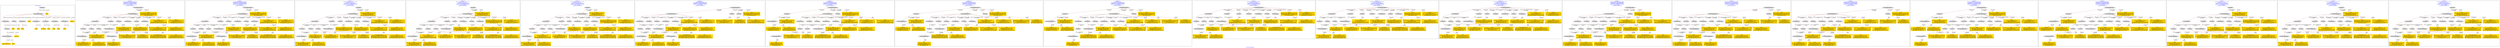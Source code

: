 digraph n0 {
fontcolor="blue"
remincross="true"
label="s10-s-18-artworks.json"
subgraph cluster_0 {
label="1-correct model"
n2[style="filled",color="white",fillcolor="lightgray",label="E12_Production1"];
n3[style="filled",color="white",fillcolor="lightgray",label="E21_Person1"];
n4[shape="plaintext",style="filled",fillcolor="gold",label="values"];
n5[style="filled",color="white",fillcolor="lightgray",label="E82_Actor_Appellation1"];
n6[shape="plaintext",style="filled",fillcolor="gold",label="auther_uri"];
n7[style="filled",color="white",fillcolor="lightgray",label="E22_Man-Made_Object1"];
n8[style="filled",color="white",fillcolor="lightgray",label="E35_Title1"];
n9[style="filled",color="white",fillcolor="lightgray",label="E8_Acquisition1"];
n10[shape="plaintext",style="filled",fillcolor="gold",label="values"];
n11[style="filled",color="white",fillcolor="lightgray",label="E54_Dimension1"];
n12[style="filled",color="white",fillcolor="lightgray",label="E57_Material1"];
n13[style="filled",color="white",fillcolor="lightgray",label="E78_Collection1"];
n14[style="filled",color="white",fillcolor="lightgray",label="E34_Inscription1"];
n15[shape="plaintext",style="filled",fillcolor="gold",label="object_uri"];
n16[shape="plaintext",style="filled",fillcolor="gold",label="values"];
n17[shape="plaintext",style="filled",fillcolor="gold",label="values"];
n18[style="filled",color="white",fillcolor="lightgray",label="E38_Image1"];
n19[shape="plaintext",style="filled",fillcolor="gold",label="values"];
n20[shape="plaintext",style="filled",fillcolor="gold",label="values"];
n21[shape="plaintext",style="filled",fillcolor="gold",label="material_uri"];
n22[shape="plaintext",style="filled",fillcolor="gold",label="values"];
n23[shape="plaintext",style="filled",fillcolor="gold",label="values"];
n24[shape="plaintext",style="filled",fillcolor="gold",label="values"];
n25[shape="plaintext",style="filled",fillcolor="gold",label="author_appellation_uri"];
n26[shape="plaintext",style="filled",fillcolor="gold",label="values"];
n27[shape="plaintext",style="filled",fillcolor="gold",label="values"];
}
subgraph cluster_1 {
label="candidate 0\nlink coherence:0.8214285714285714\nnode coherence:0.8846153846153846\nconfidence:0.35016486676830266\nmapping score:0.45603786157234016\ncost:126.99911\n-precision:0.32-recall:0.36"
n29[style="filled",color="white",fillcolor="lightgray",label="E12_Production1"];
n30[style="filled",color="white",fillcolor="lightgray",label="E21_Person1"];
n31[style="filled",color="white",fillcolor="lightgray",label="E53_Place1"];
n32[style="filled",color="white",fillcolor="lightgray",label="E55_Type1"];
n33[style="filled",color="white",fillcolor="lightgray",label="E82_Actor_Appellation1"];
n34[style="filled",color="white",fillcolor="lightgray",label="E21_Person2"];
n35[style="filled",color="white",fillcolor="lightgray",label="E82_Actor_Appellation2"];
n36[style="filled",color="white",fillcolor="lightgray",label="E22_Man-Made_Object1"];
n37[style="filled",color="white",fillcolor="lightgray",label="E38_Image1"];
n38[style="filled",color="white",fillcolor="lightgray",label="E54_Dimension1"];
n39[style="filled",color="white",fillcolor="lightgray",label="E55_Type2"];
n40[style="filled",color="white",fillcolor="lightgray",label="E8_Acquisition1"];
n41[style="filled",color="white",fillcolor="lightgray",label="E33_Linguistic_Object2"];
n42[style="filled",color="white",fillcolor="lightgray",label="E44_Place_Appellation1"];
n43[shape="plaintext",style="filled",fillcolor="gold",label="auther_uri\n[E39_Actor,classLink,0.368]\n[E82_Actor_Appellation,classLink,0.294]\n[E21_Person,classLink,0.221]\n[E30_Right,P3_has_note,0.116]"];
n44[shape="plaintext",style="filled",fillcolor="gold",label="values\n[E39_Actor,P3_has_note,0.341]\n[E35_Title,label,0.241]\n[E22_Man-Made_Object,P3_has_note,0.234]\n[E73_Information_Object,P3_has_note,0.184]"];
n45[shape="plaintext",style="filled",fillcolor="gold",label="object_uri\n[E22_Man-Made_Object,classLink,0.73]\n[E35_Title,label,0.114]\n[E22_Man-Made_Object,P3_has_note,0.08]\n[E30_Right,P3_has_note,0.076]"];
n46[shape="plaintext",style="filled",fillcolor="gold",label="values\n[E22_Man-Made_Object,classLink,0.426]\n[E38_Image,classLink,0.366]\n[E21_Person,classLink,0.116]\n[E82_Actor_Appellation,classLink,0.093]"];
n47[shape="plaintext",style="filled",fillcolor="gold",label="author_appellation_uri\n[E82_Actor_Appellation,classLink,0.998]\n[E33_Linguistic_Object,P3_has_note,0.001]\n[E73_Information_Object,P3_has_note,0.001]\n[E22_Man-Made_Object,P3_has_note,0.001]"];
n48[shape="plaintext",style="filled",fillcolor="gold",label="values\n[E22_Man-Made_Object,P3_has_note,0.322]\n[E73_Information_Object,P3_has_note,0.272]\n[E55_Type,label,0.222]\n[E33_Linguistic_Object,P3_has_note,0.185]"];
n49[shape="plaintext",style="filled",fillcolor="gold",label="values\n[E39_Actor,P3_has_note,0.556]\n[E48_Place_Name,label,0.171]\n[E44_Place_Appellation,label,0.136]\n[E35_Title,label,0.136]"];
n50[shape="plaintext",style="filled",fillcolor="gold",label="values\n[E54_Dimension,P3_has_note,0.635]\n[E8_Acquisition,P3_has_note,0.131]\n[E22_Man-Made_Object,classLink,0.129]\n[E30_Right,P3_has_note,0.104]"];
n51[shape="plaintext",style="filled",fillcolor="gold",label="values\n[E39_Actor,P3_has_note,0.376]\n[E8_Acquisition,P3_has_note,0.29]\n[E30_Right,P3_has_note,0.247]\n[E22_Man-Made_Object,P3_has_note,0.087]"];
n52[shape="plaintext",style="filled",fillcolor="gold",label="values\n[E39_Actor,P3_has_note,0.599]\n[E78_Collection,label,0.237]\n[E8_Acquisition,P3_has_note,0.086]\n[E82_Actor_Appellation,label,0.078]"];
n53[shape="plaintext",style="filled",fillcolor="gold",label="values\n[E22_Man-Made_Object,classLink,0.433]\n[E38_Image,classLink,0.364]\n[E21_Person,classLink,0.113]\n[E82_Actor_Appellation,classLink,0.091]"];
n54[shape="plaintext",style="filled",fillcolor="gold",label="values\n[E39_Actor,P3_has_note,0.766]\n[E82_Actor_Appellation,label,0.206]\n[E8_Acquisition,P3_has_note,0.015]\n[E22_Man-Made_Object,P3_has_note,0.013]"];
n55[shape="plaintext",style="filled",fillcolor="gold",label="material_uri\n[E55_Type,classLink,0.315]\n[E55_Type,label,0.247]\n[E74_Group,classLink,0.232]\n[E57_Material,classLink,0.206]"];
n56[shape="plaintext",style="filled",fillcolor="gold",label="values\n[E22_Man-Made_Object,P3_has_note,0.316]\n[E73_Information_Object,P3_has_note,0.278]\n[E33_Linguistic_Object,P3_has_note,0.224]\n[E35_Title,label,0.182]"];
n57[shape="plaintext",style="filled",fillcolor="gold",label="values\n[E29_Design_or_Procedure,P3_has_note,0.499]\n[E55_Type,label,0.409]\n[E22_Man-Made_Object,P3_has_note,0.049]\n[E73_Information_Object,P3_has_note,0.043]"];
}
subgraph cluster_2 {
label="candidate 1\nlink coherence:0.8214285714285714\nnode coherence:0.8846153846153846\nconfidence:0.35016486676830266\nmapping score:0.45603786157234016\ncost:126.99916\n-precision:0.32-recall:0.36"
n59[style="filled",color="white",fillcolor="lightgray",label="E12_Production1"];
n60[style="filled",color="white",fillcolor="lightgray",label="E21_Person1"];
n61[style="filled",color="white",fillcolor="lightgray",label="E53_Place1"];
n62[style="filled",color="white",fillcolor="lightgray",label="E55_Type1"];
n63[style="filled",color="white",fillcolor="lightgray",label="E82_Actor_Appellation1"];
n64[style="filled",color="white",fillcolor="lightgray",label="E21_Person2"];
n65[style="filled",color="white",fillcolor="lightgray",label="E82_Actor_Appellation2"];
n66[style="filled",color="white",fillcolor="lightgray",label="E22_Man-Made_Object1"];
n67[style="filled",color="white",fillcolor="lightgray",label="E38_Image1"];
n68[style="filled",color="white",fillcolor="lightgray",label="E54_Dimension1"];
n69[style="filled",color="white",fillcolor="lightgray",label="E55_Type3"];
n70[style="filled",color="white",fillcolor="lightgray",label="E8_Acquisition1"];
n71[style="filled",color="white",fillcolor="lightgray",label="E33_Linguistic_Object2"];
n72[style="filled",color="white",fillcolor="lightgray",label="E44_Place_Appellation1"];
n73[shape="plaintext",style="filled",fillcolor="gold",label="auther_uri\n[E39_Actor,classLink,0.368]\n[E82_Actor_Appellation,classLink,0.294]\n[E21_Person,classLink,0.221]\n[E30_Right,P3_has_note,0.116]"];
n74[shape="plaintext",style="filled",fillcolor="gold",label="values\n[E39_Actor,P3_has_note,0.341]\n[E35_Title,label,0.241]\n[E22_Man-Made_Object,P3_has_note,0.234]\n[E73_Information_Object,P3_has_note,0.184]"];
n75[shape="plaintext",style="filled",fillcolor="gold",label="object_uri\n[E22_Man-Made_Object,classLink,0.73]\n[E35_Title,label,0.114]\n[E22_Man-Made_Object,P3_has_note,0.08]\n[E30_Right,P3_has_note,0.076]"];
n76[shape="plaintext",style="filled",fillcolor="gold",label="values\n[E29_Design_or_Procedure,P3_has_note,0.499]\n[E55_Type,label,0.409]\n[E22_Man-Made_Object,P3_has_note,0.049]\n[E73_Information_Object,P3_has_note,0.043]"];
n77[shape="plaintext",style="filled",fillcolor="gold",label="values\n[E22_Man-Made_Object,classLink,0.426]\n[E38_Image,classLink,0.366]\n[E21_Person,classLink,0.116]\n[E82_Actor_Appellation,classLink,0.093]"];
n78[shape="plaintext",style="filled",fillcolor="gold",label="author_appellation_uri\n[E82_Actor_Appellation,classLink,0.998]\n[E33_Linguistic_Object,P3_has_note,0.001]\n[E73_Information_Object,P3_has_note,0.001]\n[E22_Man-Made_Object,P3_has_note,0.001]"];
n79[shape="plaintext",style="filled",fillcolor="gold",label="values\n[E22_Man-Made_Object,P3_has_note,0.322]\n[E73_Information_Object,P3_has_note,0.272]\n[E55_Type,label,0.222]\n[E33_Linguistic_Object,P3_has_note,0.185]"];
n80[shape="plaintext",style="filled",fillcolor="gold",label="values\n[E39_Actor,P3_has_note,0.556]\n[E48_Place_Name,label,0.171]\n[E44_Place_Appellation,label,0.136]\n[E35_Title,label,0.136]"];
n81[shape="plaintext",style="filled",fillcolor="gold",label="values\n[E54_Dimension,P3_has_note,0.635]\n[E8_Acquisition,P3_has_note,0.131]\n[E22_Man-Made_Object,classLink,0.129]\n[E30_Right,P3_has_note,0.104]"];
n82[shape="plaintext",style="filled",fillcolor="gold",label="values\n[E39_Actor,P3_has_note,0.376]\n[E8_Acquisition,P3_has_note,0.29]\n[E30_Right,P3_has_note,0.247]\n[E22_Man-Made_Object,P3_has_note,0.087]"];
n83[shape="plaintext",style="filled",fillcolor="gold",label="values\n[E39_Actor,P3_has_note,0.599]\n[E78_Collection,label,0.237]\n[E8_Acquisition,P3_has_note,0.086]\n[E82_Actor_Appellation,label,0.078]"];
n84[shape="plaintext",style="filled",fillcolor="gold",label="values\n[E22_Man-Made_Object,classLink,0.433]\n[E38_Image,classLink,0.364]\n[E21_Person,classLink,0.113]\n[E82_Actor_Appellation,classLink,0.091]"];
n85[shape="plaintext",style="filled",fillcolor="gold",label="values\n[E39_Actor,P3_has_note,0.766]\n[E82_Actor_Appellation,label,0.206]\n[E8_Acquisition,P3_has_note,0.015]\n[E22_Man-Made_Object,P3_has_note,0.013]"];
n86[shape="plaintext",style="filled",fillcolor="gold",label="material_uri\n[E55_Type,classLink,0.315]\n[E55_Type,label,0.247]\n[E74_Group,classLink,0.232]\n[E57_Material,classLink,0.206]"];
n87[shape="plaintext",style="filled",fillcolor="gold",label="values\n[E22_Man-Made_Object,P3_has_note,0.316]\n[E73_Information_Object,P3_has_note,0.278]\n[E33_Linguistic_Object,P3_has_note,0.224]\n[E35_Title,label,0.182]"];
}
subgraph cluster_3 {
label="candidate 10\nlink coherence:0.7777777777777778\nnode coherence:0.84\nconfidence:0.3787093333638701\nmapping score:0.46179200001017895\ncost:125.99888\n-precision:0.41-recall:0.44"
n89[style="filled",color="white",fillcolor="lightgray",label="E12_Production1"];
n90[style="filled",color="white",fillcolor="lightgray",label="E21_Person1"];
n91[style="filled",color="white",fillcolor="lightgray",label="E39_Actor1"];
n92[style="filled",color="white",fillcolor="lightgray",label="E55_Type1"];
n93[style="filled",color="white",fillcolor="lightgray",label="E82_Actor_Appellation1"];
n94[style="filled",color="white",fillcolor="lightgray",label="E21_Person2"];
n95[style="filled",color="white",fillcolor="lightgray",label="E82_Actor_Appellation2"];
n96[style="filled",color="white",fillcolor="lightgray",label="E22_Man-Made_Object1"];
n97[style="filled",color="white",fillcolor="lightgray",label="E35_Title1"];
n98[style="filled",color="white",fillcolor="lightgray",label="E54_Dimension1"];
n99[style="filled",color="white",fillcolor="lightgray",label="E55_Type2"];
n100[style="filled",color="white",fillcolor="lightgray",label="E8_Acquisition1"];
n101[style="filled",color="white",fillcolor="lightgray",label="E38_Image1"];
n102[shape="plaintext",style="filled",fillcolor="gold",label="values\n[E22_Man-Made_Object,classLink,0.426]\n[E38_Image,classLink,0.366]\n[E21_Person,classLink,0.116]\n[E82_Actor_Appellation,classLink,0.093]"];
n103[shape="plaintext",style="filled",fillcolor="gold",label="values\n[E39_Actor,P3_has_note,0.556]\n[E48_Place_Name,label,0.171]\n[E44_Place_Appellation,label,0.136]\n[E35_Title,label,0.136]"];
n104[shape="plaintext",style="filled",fillcolor="gold",label="values\n[E39_Actor,P3_has_note,0.341]\n[E35_Title,label,0.241]\n[E22_Man-Made_Object,P3_has_note,0.234]\n[E73_Information_Object,P3_has_note,0.184]"];
n105[shape="plaintext",style="filled",fillcolor="gold",label="object_uri\n[E22_Man-Made_Object,classLink,0.73]\n[E35_Title,label,0.114]\n[E22_Man-Made_Object,P3_has_note,0.08]\n[E30_Right,P3_has_note,0.076]"];
n106[shape="plaintext",style="filled",fillcolor="gold",label="author_appellation_uri\n[E82_Actor_Appellation,classLink,0.998]\n[E33_Linguistic_Object,P3_has_note,0.001]\n[E73_Information_Object,P3_has_note,0.001]\n[E22_Man-Made_Object,P3_has_note,0.001]"];
n107[shape="plaintext",style="filled",fillcolor="gold",label="values\n[E22_Man-Made_Object,P3_has_note,0.322]\n[E73_Information_Object,P3_has_note,0.272]\n[E55_Type,label,0.222]\n[E33_Linguistic_Object,P3_has_note,0.185]"];
n108[shape="plaintext",style="filled",fillcolor="gold",label="values\n[E54_Dimension,P3_has_note,0.635]\n[E8_Acquisition,P3_has_note,0.131]\n[E22_Man-Made_Object,classLink,0.129]\n[E30_Right,P3_has_note,0.104]"];
n109[shape="plaintext",style="filled",fillcolor="gold",label="values\n[E39_Actor,P3_has_note,0.376]\n[E8_Acquisition,P3_has_note,0.29]\n[E30_Right,P3_has_note,0.247]\n[E22_Man-Made_Object,P3_has_note,0.087]"];
n110[shape="plaintext",style="filled",fillcolor="gold",label="values\n[E39_Actor,P3_has_note,0.599]\n[E78_Collection,label,0.237]\n[E8_Acquisition,P3_has_note,0.086]\n[E82_Actor_Appellation,label,0.078]"];
n111[shape="plaintext",style="filled",fillcolor="gold",label="values\n[E22_Man-Made_Object,classLink,0.433]\n[E38_Image,classLink,0.364]\n[E21_Person,classLink,0.113]\n[E82_Actor_Appellation,classLink,0.091]"];
n112[shape="plaintext",style="filled",fillcolor="gold",label="values\n[E39_Actor,P3_has_note,0.766]\n[E82_Actor_Appellation,label,0.206]\n[E8_Acquisition,P3_has_note,0.015]\n[E22_Man-Made_Object,P3_has_note,0.013]"];
n113[shape="plaintext",style="filled",fillcolor="gold",label="auther_uri\n[E39_Actor,classLink,0.368]\n[E82_Actor_Appellation,classLink,0.294]\n[E21_Person,classLink,0.221]\n[E30_Right,P3_has_note,0.116]"];
n114[shape="plaintext",style="filled",fillcolor="gold",label="material_uri\n[E55_Type,classLink,0.315]\n[E55_Type,label,0.247]\n[E74_Group,classLink,0.232]\n[E57_Material,classLink,0.206]"];
n115[shape="plaintext",style="filled",fillcolor="gold",label="values\n[E22_Man-Made_Object,P3_has_note,0.316]\n[E73_Information_Object,P3_has_note,0.278]\n[E33_Linguistic_Object,P3_has_note,0.224]\n[E35_Title,label,0.182]"];
n116[shape="plaintext",style="filled",fillcolor="gold",label="values\n[E29_Design_or_Procedure,P3_has_note,0.499]\n[E55_Type,label,0.409]\n[E22_Man-Made_Object,P3_has_note,0.049]\n[E73_Information_Object,P3_has_note,0.043]"];
}
subgraph cluster_4 {
label="candidate 11\nlink coherence:0.7777777777777778\nnode coherence:0.84\nconfidence:0.3667864061903926\nmapping score:0.4578176909523531\ncost:125.99888\n-precision:0.48-recall:0.52"
n118[style="filled",color="white",fillcolor="lightgray",label="E12_Production1"];
n119[style="filled",color="white",fillcolor="lightgray",label="E21_Person1"];
n120[style="filled",color="white",fillcolor="lightgray",label="E39_Actor1"];
n121[style="filled",color="white",fillcolor="lightgray",label="E55_Type1"];
n122[style="filled",color="white",fillcolor="lightgray",label="E82_Actor_Appellation1"];
n123[style="filled",color="white",fillcolor="lightgray",label="E21_Person2"];
n124[style="filled",color="white",fillcolor="lightgray",label="E82_Actor_Appellation2"];
n125[style="filled",color="white",fillcolor="lightgray",label="E22_Man-Made_Object1"];
n126[style="filled",color="white",fillcolor="lightgray",label="E35_Title1"];
n127[style="filled",color="white",fillcolor="lightgray",label="E54_Dimension1"];
n128[style="filled",color="white",fillcolor="lightgray",label="E55_Type2"];
n129[style="filled",color="white",fillcolor="lightgray",label="E8_Acquisition1"];
n130[style="filled",color="white",fillcolor="lightgray",label="E38_Image1"];
n131[shape="plaintext",style="filled",fillcolor="gold",label="values\n[E22_Man-Made_Object,classLink,0.433]\n[E38_Image,classLink,0.364]\n[E21_Person,classLink,0.113]\n[E82_Actor_Appellation,classLink,0.091]"];
n132[shape="plaintext",style="filled",fillcolor="gold",label="values\n[E39_Actor,P3_has_note,0.341]\n[E35_Title,label,0.241]\n[E22_Man-Made_Object,P3_has_note,0.234]\n[E73_Information_Object,P3_has_note,0.184]"];
n133[shape="plaintext",style="filled",fillcolor="gold",label="values\n[E22_Man-Made_Object,P3_has_note,0.316]\n[E73_Information_Object,P3_has_note,0.278]\n[E33_Linguistic_Object,P3_has_note,0.224]\n[E35_Title,label,0.182]"];
n134[shape="plaintext",style="filled",fillcolor="gold",label="object_uri\n[E22_Man-Made_Object,classLink,0.73]\n[E35_Title,label,0.114]\n[E22_Man-Made_Object,P3_has_note,0.08]\n[E30_Right,P3_has_note,0.076]"];
n135[shape="plaintext",style="filled",fillcolor="gold",label="author_appellation_uri\n[E82_Actor_Appellation,classLink,0.998]\n[E33_Linguistic_Object,P3_has_note,0.001]\n[E73_Information_Object,P3_has_note,0.001]\n[E22_Man-Made_Object,P3_has_note,0.001]"];
n136[shape="plaintext",style="filled",fillcolor="gold",label="values\n[E22_Man-Made_Object,P3_has_note,0.322]\n[E73_Information_Object,P3_has_note,0.272]\n[E55_Type,label,0.222]\n[E33_Linguistic_Object,P3_has_note,0.185]"];
n137[shape="plaintext",style="filled",fillcolor="gold",label="values\n[E54_Dimension,P3_has_note,0.635]\n[E8_Acquisition,P3_has_note,0.131]\n[E22_Man-Made_Object,classLink,0.129]\n[E30_Right,P3_has_note,0.104]"];
n138[shape="plaintext",style="filled",fillcolor="gold",label="values\n[E39_Actor,P3_has_note,0.376]\n[E8_Acquisition,P3_has_note,0.29]\n[E30_Right,P3_has_note,0.247]\n[E22_Man-Made_Object,P3_has_note,0.087]"];
n139[shape="plaintext",style="filled",fillcolor="gold",label="values\n[E39_Actor,P3_has_note,0.599]\n[E78_Collection,label,0.237]\n[E8_Acquisition,P3_has_note,0.086]\n[E82_Actor_Appellation,label,0.078]"];
n140[shape="plaintext",style="filled",fillcolor="gold",label="values\n[E22_Man-Made_Object,classLink,0.426]\n[E38_Image,classLink,0.366]\n[E21_Person,classLink,0.116]\n[E82_Actor_Appellation,classLink,0.093]"];
n141[shape="plaintext",style="filled",fillcolor="gold",label="values\n[E39_Actor,P3_has_note,0.766]\n[E82_Actor_Appellation,label,0.206]\n[E8_Acquisition,P3_has_note,0.015]\n[E22_Man-Made_Object,P3_has_note,0.013]"];
n142[shape="plaintext",style="filled",fillcolor="gold",label="auther_uri\n[E39_Actor,classLink,0.368]\n[E82_Actor_Appellation,classLink,0.294]\n[E21_Person,classLink,0.221]\n[E30_Right,P3_has_note,0.116]"];
n143[shape="plaintext",style="filled",fillcolor="gold",label="material_uri\n[E55_Type,classLink,0.315]\n[E55_Type,label,0.247]\n[E74_Group,classLink,0.232]\n[E57_Material,classLink,0.206]"];
n144[shape="plaintext",style="filled",fillcolor="gold",label="values\n[E39_Actor,P3_has_note,0.556]\n[E48_Place_Name,label,0.171]\n[E44_Place_Appellation,label,0.136]\n[E35_Title,label,0.136]"];
n145[shape="plaintext",style="filled",fillcolor="gold",label="values\n[E29_Design_or_Procedure,P3_has_note,0.499]\n[E55_Type,label,0.409]\n[E22_Man-Made_Object,P3_has_note,0.049]\n[E73_Information_Object,P3_has_note,0.043]"];
}
subgraph cluster_5 {
label="candidate 12\nlink coherence:0.7777777777777778\nnode coherence:0.84\nconfidence:0.36676693879741457\nmapping score:0.4578112018213604\ncost:125.99888\n-precision:0.44-recall:0.48"
n147[style="filled",color="white",fillcolor="lightgray",label="E12_Production1"];
n148[style="filled",color="white",fillcolor="lightgray",label="E21_Person1"];
n149[style="filled",color="white",fillcolor="lightgray",label="E39_Actor1"];
n150[style="filled",color="white",fillcolor="lightgray",label="E55_Type1"];
n151[style="filled",color="white",fillcolor="lightgray",label="E82_Actor_Appellation1"];
n152[style="filled",color="white",fillcolor="lightgray",label="E21_Person2"];
n153[style="filled",color="white",fillcolor="lightgray",label="E82_Actor_Appellation2"];
n154[style="filled",color="white",fillcolor="lightgray",label="E22_Man-Made_Object1"];
n155[style="filled",color="white",fillcolor="lightgray",label="E35_Title1"];
n156[style="filled",color="white",fillcolor="lightgray",label="E54_Dimension1"];
n157[style="filled",color="white",fillcolor="lightgray",label="E55_Type2"];
n158[style="filled",color="white",fillcolor="lightgray",label="E8_Acquisition1"];
n159[style="filled",color="white",fillcolor="lightgray",label="E38_Image1"];
n160[shape="plaintext",style="filled",fillcolor="gold",label="values\n[E22_Man-Made_Object,classLink,0.426]\n[E38_Image,classLink,0.366]\n[E21_Person,classLink,0.116]\n[E82_Actor_Appellation,classLink,0.093]"];
n161[shape="plaintext",style="filled",fillcolor="gold",label="values\n[E39_Actor,P3_has_note,0.341]\n[E35_Title,label,0.241]\n[E22_Man-Made_Object,P3_has_note,0.234]\n[E73_Information_Object,P3_has_note,0.184]"];
n162[shape="plaintext",style="filled",fillcolor="gold",label="values\n[E22_Man-Made_Object,P3_has_note,0.316]\n[E73_Information_Object,P3_has_note,0.278]\n[E33_Linguistic_Object,P3_has_note,0.224]\n[E35_Title,label,0.182]"];
n163[shape="plaintext",style="filled",fillcolor="gold",label="object_uri\n[E22_Man-Made_Object,classLink,0.73]\n[E35_Title,label,0.114]\n[E22_Man-Made_Object,P3_has_note,0.08]\n[E30_Right,P3_has_note,0.076]"];
n164[shape="plaintext",style="filled",fillcolor="gold",label="author_appellation_uri\n[E82_Actor_Appellation,classLink,0.998]\n[E33_Linguistic_Object,P3_has_note,0.001]\n[E73_Information_Object,P3_has_note,0.001]\n[E22_Man-Made_Object,P3_has_note,0.001]"];
n165[shape="plaintext",style="filled",fillcolor="gold",label="values\n[E22_Man-Made_Object,P3_has_note,0.322]\n[E73_Information_Object,P3_has_note,0.272]\n[E55_Type,label,0.222]\n[E33_Linguistic_Object,P3_has_note,0.185]"];
n166[shape="plaintext",style="filled",fillcolor="gold",label="values\n[E54_Dimension,P3_has_note,0.635]\n[E8_Acquisition,P3_has_note,0.131]\n[E22_Man-Made_Object,classLink,0.129]\n[E30_Right,P3_has_note,0.104]"];
n167[shape="plaintext",style="filled",fillcolor="gold",label="values\n[E39_Actor,P3_has_note,0.376]\n[E8_Acquisition,P3_has_note,0.29]\n[E30_Right,P3_has_note,0.247]\n[E22_Man-Made_Object,P3_has_note,0.087]"];
n168[shape="plaintext",style="filled",fillcolor="gold",label="values\n[E39_Actor,P3_has_note,0.599]\n[E78_Collection,label,0.237]\n[E8_Acquisition,P3_has_note,0.086]\n[E82_Actor_Appellation,label,0.078]"];
n169[shape="plaintext",style="filled",fillcolor="gold",label="values\n[E22_Man-Made_Object,classLink,0.433]\n[E38_Image,classLink,0.364]\n[E21_Person,classLink,0.113]\n[E82_Actor_Appellation,classLink,0.091]"];
n170[shape="plaintext",style="filled",fillcolor="gold",label="values\n[E39_Actor,P3_has_note,0.766]\n[E82_Actor_Appellation,label,0.206]\n[E8_Acquisition,P3_has_note,0.015]\n[E22_Man-Made_Object,P3_has_note,0.013]"];
n171[shape="plaintext",style="filled",fillcolor="gold",label="auther_uri\n[E39_Actor,classLink,0.368]\n[E82_Actor_Appellation,classLink,0.294]\n[E21_Person,classLink,0.221]\n[E30_Right,P3_has_note,0.116]"];
n172[shape="plaintext",style="filled",fillcolor="gold",label="material_uri\n[E55_Type,classLink,0.315]\n[E55_Type,label,0.247]\n[E74_Group,classLink,0.232]\n[E57_Material,classLink,0.206]"];
n173[shape="plaintext",style="filled",fillcolor="gold",label="values\n[E39_Actor,P3_has_note,0.556]\n[E48_Place_Name,label,0.171]\n[E44_Place_Appellation,label,0.136]\n[E35_Title,label,0.136]"];
n174[shape="plaintext",style="filled",fillcolor="gold",label="values\n[E29_Design_or_Procedure,P3_has_note,0.499]\n[E55_Type,label,0.409]\n[E22_Man-Made_Object,P3_has_note,0.049]\n[E73_Information_Object,P3_has_note,0.043]"];
}
subgraph cluster_6 {
label="candidate 13\nlink coherence:0.75\nnode coherence:0.8846153846153846\nconfidence:0.35016486676830266\nmapping score:0.45603786157234016\ncost:126.99924\n-precision:0.32-recall:0.36"
n176[style="filled",color="white",fillcolor="lightgray",label="E12_Production1"];
n177[style="filled",color="white",fillcolor="lightgray",label="E21_Person1"];
n178[style="filled",color="white",fillcolor="lightgray",label="E53_Place1"];
n179[style="filled",color="white",fillcolor="lightgray",label="E82_Actor_Appellation1"];
n180[style="filled",color="white",fillcolor="lightgray",label="E21_Person2"];
n181[style="filled",color="white",fillcolor="lightgray",label="E82_Actor_Appellation2"];
n182[style="filled",color="white",fillcolor="lightgray",label="E22_Man-Made_Object1"];
n183[style="filled",color="white",fillcolor="lightgray",label="E38_Image1"];
n184[style="filled",color="white",fillcolor="lightgray",label="E54_Dimension1"];
n185[style="filled",color="white",fillcolor="lightgray",label="E8_Acquisition1"];
n186[style="filled",color="white",fillcolor="lightgray",label="E33_Linguistic_Object2"];
n187[style="filled",color="white",fillcolor="lightgray",label="E55_Type1"];
n188[style="filled",color="white",fillcolor="lightgray",label="E55_Type2"];
n189[style="filled",color="white",fillcolor="lightgray",label="E44_Place_Appellation1"];
n190[shape="plaintext",style="filled",fillcolor="gold",label="auther_uri\n[E39_Actor,classLink,0.368]\n[E82_Actor_Appellation,classLink,0.294]\n[E21_Person,classLink,0.221]\n[E30_Right,P3_has_note,0.116]"];
n191[shape="plaintext",style="filled",fillcolor="gold",label="values\n[E39_Actor,P3_has_note,0.341]\n[E35_Title,label,0.241]\n[E22_Man-Made_Object,P3_has_note,0.234]\n[E73_Information_Object,P3_has_note,0.184]"];
n192[shape="plaintext",style="filled",fillcolor="gold",label="object_uri\n[E22_Man-Made_Object,classLink,0.73]\n[E35_Title,label,0.114]\n[E22_Man-Made_Object,P3_has_note,0.08]\n[E30_Right,P3_has_note,0.076]"];
n193[shape="plaintext",style="filled",fillcolor="gold",label="values\n[E22_Man-Made_Object,classLink,0.426]\n[E38_Image,classLink,0.366]\n[E21_Person,classLink,0.116]\n[E82_Actor_Appellation,classLink,0.093]"];
n194[shape="plaintext",style="filled",fillcolor="gold",label="author_appellation_uri\n[E82_Actor_Appellation,classLink,0.998]\n[E33_Linguistic_Object,P3_has_note,0.001]\n[E73_Information_Object,P3_has_note,0.001]\n[E22_Man-Made_Object,P3_has_note,0.001]"];
n195[shape="plaintext",style="filled",fillcolor="gold",label="values\n[E22_Man-Made_Object,P3_has_note,0.322]\n[E73_Information_Object,P3_has_note,0.272]\n[E55_Type,label,0.222]\n[E33_Linguistic_Object,P3_has_note,0.185]"];
n196[shape="plaintext",style="filled",fillcolor="gold",label="values\n[E39_Actor,P3_has_note,0.556]\n[E48_Place_Name,label,0.171]\n[E44_Place_Appellation,label,0.136]\n[E35_Title,label,0.136]"];
n197[shape="plaintext",style="filled",fillcolor="gold",label="values\n[E54_Dimension,P3_has_note,0.635]\n[E8_Acquisition,P3_has_note,0.131]\n[E22_Man-Made_Object,classLink,0.129]\n[E30_Right,P3_has_note,0.104]"];
n198[shape="plaintext",style="filled",fillcolor="gold",label="values\n[E39_Actor,P3_has_note,0.376]\n[E8_Acquisition,P3_has_note,0.29]\n[E30_Right,P3_has_note,0.247]\n[E22_Man-Made_Object,P3_has_note,0.087]"];
n199[shape="plaintext",style="filled",fillcolor="gold",label="values\n[E39_Actor,P3_has_note,0.599]\n[E78_Collection,label,0.237]\n[E8_Acquisition,P3_has_note,0.086]\n[E82_Actor_Appellation,label,0.078]"];
n200[shape="plaintext",style="filled",fillcolor="gold",label="values\n[E22_Man-Made_Object,classLink,0.433]\n[E38_Image,classLink,0.364]\n[E21_Person,classLink,0.113]\n[E82_Actor_Appellation,classLink,0.091]"];
n201[shape="plaintext",style="filled",fillcolor="gold",label="values\n[E39_Actor,P3_has_note,0.766]\n[E82_Actor_Appellation,label,0.206]\n[E8_Acquisition,P3_has_note,0.015]\n[E22_Man-Made_Object,P3_has_note,0.013]"];
n202[shape="plaintext",style="filled",fillcolor="gold",label="material_uri\n[E55_Type,classLink,0.315]\n[E55_Type,label,0.247]\n[E74_Group,classLink,0.232]\n[E57_Material,classLink,0.206]"];
n203[shape="plaintext",style="filled",fillcolor="gold",label="values\n[E22_Man-Made_Object,P3_has_note,0.316]\n[E73_Information_Object,P3_has_note,0.278]\n[E33_Linguistic_Object,P3_has_note,0.224]\n[E35_Title,label,0.182]"];
n204[shape="plaintext",style="filled",fillcolor="gold",label="values\n[E29_Design_or_Procedure,P3_has_note,0.499]\n[E55_Type,label,0.409]\n[E22_Man-Made_Object,P3_has_note,0.049]\n[E73_Information_Object,P3_has_note,0.043]"];
}
subgraph cluster_7 {
label="candidate 14\nlink coherence:0.75\nnode coherence:0.8846153846153846\nconfidence:0.35016486676830266\nmapping score:0.45603786157234016\ncost:126.9993\n-precision:0.29-recall:0.32"
n206[style="filled",color="white",fillcolor="lightgray",label="E12_Production1"];
n207[style="filled",color="white",fillcolor="lightgray",label="E53_Place1"];
n208[style="filled",color="white",fillcolor="lightgray",label="E55_Type1"];
n209[style="filled",color="white",fillcolor="lightgray",label="E21_Person1"];
n210[style="filled",color="white",fillcolor="lightgray",label="E82_Actor_Appellation1"];
n211[style="filled",color="white",fillcolor="lightgray",label="E21_Person2"];
n212[style="filled",color="white",fillcolor="lightgray",label="E82_Actor_Appellation2"];
n213[style="filled",color="white",fillcolor="lightgray",label="E22_Man-Made_Object1"];
n214[style="filled",color="white",fillcolor="lightgray",label="E38_Image1"];
n215[style="filled",color="white",fillcolor="lightgray",label="E54_Dimension1"];
n216[style="filled",color="white",fillcolor="lightgray",label="E8_Acquisition1"];
n217[style="filled",color="white",fillcolor="lightgray",label="E33_Linguistic_Object2"];
n218[style="filled",color="white",fillcolor="lightgray",label="E55_Type2"];
n219[style="filled",color="white",fillcolor="lightgray",label="E44_Place_Appellation1"];
n220[shape="plaintext",style="filled",fillcolor="gold",label="auther_uri\n[E39_Actor,classLink,0.368]\n[E82_Actor_Appellation,classLink,0.294]\n[E21_Person,classLink,0.221]\n[E30_Right,P3_has_note,0.116]"];
n221[shape="plaintext",style="filled",fillcolor="gold",label="values\n[E39_Actor,P3_has_note,0.341]\n[E35_Title,label,0.241]\n[E22_Man-Made_Object,P3_has_note,0.234]\n[E73_Information_Object,P3_has_note,0.184]"];
n222[shape="plaintext",style="filled",fillcolor="gold",label="object_uri\n[E22_Man-Made_Object,classLink,0.73]\n[E35_Title,label,0.114]\n[E22_Man-Made_Object,P3_has_note,0.08]\n[E30_Right,P3_has_note,0.076]"];
n223[shape="plaintext",style="filled",fillcolor="gold",label="values\n[E22_Man-Made_Object,classLink,0.426]\n[E38_Image,classLink,0.366]\n[E21_Person,classLink,0.116]\n[E82_Actor_Appellation,classLink,0.093]"];
n224[shape="plaintext",style="filled",fillcolor="gold",label="author_appellation_uri\n[E82_Actor_Appellation,classLink,0.998]\n[E33_Linguistic_Object,P3_has_note,0.001]\n[E73_Information_Object,P3_has_note,0.001]\n[E22_Man-Made_Object,P3_has_note,0.001]"];
n225[shape="plaintext",style="filled",fillcolor="gold",label="values\n[E22_Man-Made_Object,P3_has_note,0.322]\n[E73_Information_Object,P3_has_note,0.272]\n[E55_Type,label,0.222]\n[E33_Linguistic_Object,P3_has_note,0.185]"];
n226[shape="plaintext",style="filled",fillcolor="gold",label="values\n[E39_Actor,P3_has_note,0.556]\n[E48_Place_Name,label,0.171]\n[E44_Place_Appellation,label,0.136]\n[E35_Title,label,0.136]"];
n227[shape="plaintext",style="filled",fillcolor="gold",label="values\n[E54_Dimension,P3_has_note,0.635]\n[E8_Acquisition,P3_has_note,0.131]\n[E22_Man-Made_Object,classLink,0.129]\n[E30_Right,P3_has_note,0.104]"];
n228[shape="plaintext",style="filled",fillcolor="gold",label="values\n[E39_Actor,P3_has_note,0.376]\n[E8_Acquisition,P3_has_note,0.29]\n[E30_Right,P3_has_note,0.247]\n[E22_Man-Made_Object,P3_has_note,0.087]"];
n229[shape="plaintext",style="filled",fillcolor="gold",label="values\n[E39_Actor,P3_has_note,0.599]\n[E78_Collection,label,0.237]\n[E8_Acquisition,P3_has_note,0.086]\n[E82_Actor_Appellation,label,0.078]"];
n230[shape="plaintext",style="filled",fillcolor="gold",label="values\n[E22_Man-Made_Object,classLink,0.433]\n[E38_Image,classLink,0.364]\n[E21_Person,classLink,0.113]\n[E82_Actor_Appellation,classLink,0.091]"];
n231[shape="plaintext",style="filled",fillcolor="gold",label="values\n[E39_Actor,P3_has_note,0.766]\n[E82_Actor_Appellation,label,0.206]\n[E8_Acquisition,P3_has_note,0.015]\n[E22_Man-Made_Object,P3_has_note,0.013]"];
n232[shape="plaintext",style="filled",fillcolor="gold",label="material_uri\n[E55_Type,classLink,0.315]\n[E55_Type,label,0.247]\n[E74_Group,classLink,0.232]\n[E57_Material,classLink,0.206]"];
n233[shape="plaintext",style="filled",fillcolor="gold",label="values\n[E22_Man-Made_Object,P3_has_note,0.316]\n[E73_Information_Object,P3_has_note,0.278]\n[E33_Linguistic_Object,P3_has_note,0.224]\n[E35_Title,label,0.182]"];
n234[shape="plaintext",style="filled",fillcolor="gold",label="values\n[E29_Design_or_Procedure,P3_has_note,0.499]\n[E55_Type,label,0.409]\n[E22_Man-Made_Object,P3_has_note,0.049]\n[E73_Information_Object,P3_has_note,0.043]"];
}
subgraph cluster_8 {
label="candidate 15\nlink coherence:0.75\nnode coherence:0.8846153846153846\nconfidence:0.35016486676830266\nmapping score:0.45603786157234016\ncost:126.99937\n-precision:0.29-recall:0.32"
n236[style="filled",color="white",fillcolor="lightgray",label="E12_Production1"];
n237[style="filled",color="white",fillcolor="lightgray",label="E53_Place1"];
n238[style="filled",color="white",fillcolor="lightgray",label="E21_Person1"];
n239[style="filled",color="white",fillcolor="lightgray",label="E82_Actor_Appellation1"];
n240[style="filled",color="white",fillcolor="lightgray",label="E21_Person2"];
n241[style="filled",color="white",fillcolor="lightgray",label="E82_Actor_Appellation2"];
n242[style="filled",color="white",fillcolor="lightgray",label="E22_Man-Made_Object1"];
n243[style="filled",color="white",fillcolor="lightgray",label="E38_Image1"];
n244[style="filled",color="white",fillcolor="lightgray",label="E54_Dimension1"];
n245[style="filled",color="white",fillcolor="lightgray",label="E55_Type2"];
n246[style="filled",color="white",fillcolor="lightgray",label="E8_Acquisition1"];
n247[style="filled",color="white",fillcolor="lightgray",label="E33_Linguistic_Object2"];
n248[style="filled",color="white",fillcolor="lightgray",label="E55_Type1"];
n249[style="filled",color="white",fillcolor="lightgray",label="E44_Place_Appellation1"];
n250[shape="plaintext",style="filled",fillcolor="gold",label="auther_uri\n[E39_Actor,classLink,0.368]\n[E82_Actor_Appellation,classLink,0.294]\n[E21_Person,classLink,0.221]\n[E30_Right,P3_has_note,0.116]"];
n251[shape="plaintext",style="filled",fillcolor="gold",label="values\n[E39_Actor,P3_has_note,0.341]\n[E35_Title,label,0.241]\n[E22_Man-Made_Object,P3_has_note,0.234]\n[E73_Information_Object,P3_has_note,0.184]"];
n252[shape="plaintext",style="filled",fillcolor="gold",label="object_uri\n[E22_Man-Made_Object,classLink,0.73]\n[E35_Title,label,0.114]\n[E22_Man-Made_Object,P3_has_note,0.08]\n[E30_Right,P3_has_note,0.076]"];
n253[shape="plaintext",style="filled",fillcolor="gold",label="values\n[E22_Man-Made_Object,classLink,0.426]\n[E38_Image,classLink,0.366]\n[E21_Person,classLink,0.116]\n[E82_Actor_Appellation,classLink,0.093]"];
n254[shape="plaintext",style="filled",fillcolor="gold",label="author_appellation_uri\n[E82_Actor_Appellation,classLink,0.998]\n[E33_Linguistic_Object,P3_has_note,0.001]\n[E73_Information_Object,P3_has_note,0.001]\n[E22_Man-Made_Object,P3_has_note,0.001]"];
n255[shape="plaintext",style="filled",fillcolor="gold",label="values\n[E22_Man-Made_Object,P3_has_note,0.322]\n[E73_Information_Object,P3_has_note,0.272]\n[E55_Type,label,0.222]\n[E33_Linguistic_Object,P3_has_note,0.185]"];
n256[shape="plaintext",style="filled",fillcolor="gold",label="values\n[E39_Actor,P3_has_note,0.556]\n[E48_Place_Name,label,0.171]\n[E44_Place_Appellation,label,0.136]\n[E35_Title,label,0.136]"];
n257[shape="plaintext",style="filled",fillcolor="gold",label="values\n[E54_Dimension,P3_has_note,0.635]\n[E8_Acquisition,P3_has_note,0.131]\n[E22_Man-Made_Object,classLink,0.129]\n[E30_Right,P3_has_note,0.104]"];
n258[shape="plaintext",style="filled",fillcolor="gold",label="values\n[E39_Actor,P3_has_note,0.376]\n[E8_Acquisition,P3_has_note,0.29]\n[E30_Right,P3_has_note,0.247]\n[E22_Man-Made_Object,P3_has_note,0.087]"];
n259[shape="plaintext",style="filled",fillcolor="gold",label="values\n[E39_Actor,P3_has_note,0.599]\n[E78_Collection,label,0.237]\n[E8_Acquisition,P3_has_note,0.086]\n[E82_Actor_Appellation,label,0.078]"];
n260[shape="plaintext",style="filled",fillcolor="gold",label="values\n[E22_Man-Made_Object,classLink,0.433]\n[E38_Image,classLink,0.364]\n[E21_Person,classLink,0.113]\n[E82_Actor_Appellation,classLink,0.091]"];
n261[shape="plaintext",style="filled",fillcolor="gold",label="values\n[E39_Actor,P3_has_note,0.766]\n[E82_Actor_Appellation,label,0.206]\n[E8_Acquisition,P3_has_note,0.015]\n[E22_Man-Made_Object,P3_has_note,0.013]"];
n262[shape="plaintext",style="filled",fillcolor="gold",label="material_uri\n[E55_Type,classLink,0.315]\n[E55_Type,label,0.247]\n[E74_Group,classLink,0.232]\n[E57_Material,classLink,0.206]"];
n263[shape="plaintext",style="filled",fillcolor="gold",label="values\n[E22_Man-Made_Object,P3_has_note,0.316]\n[E73_Information_Object,P3_has_note,0.278]\n[E33_Linguistic_Object,P3_has_note,0.224]\n[E35_Title,label,0.182]"];
n264[shape="plaintext",style="filled",fillcolor="gold",label="values\n[E29_Design_or_Procedure,P3_has_note,0.499]\n[E55_Type,label,0.409]\n[E22_Man-Made_Object,P3_has_note,0.049]\n[E73_Information_Object,P3_has_note,0.043]"];
}
subgraph cluster_9 {
label="candidate 16\nlink coherence:0.75\nnode coherence:0.8846153846153846\nconfidence:0.35016486676830266\nmapping score:0.45603786157234016\ncost:126.99942\n-precision:0.29-recall:0.32"
n266[style="filled",color="white",fillcolor="lightgray",label="E12_Production1"];
n267[style="filled",color="white",fillcolor="lightgray",label="E53_Place1"];
n268[style="filled",color="white",fillcolor="lightgray",label="E21_Person1"];
n269[style="filled",color="white",fillcolor="lightgray",label="E82_Actor_Appellation1"];
n270[style="filled",color="white",fillcolor="lightgray",label="E21_Person2"];
n271[style="filled",color="white",fillcolor="lightgray",label="E82_Actor_Appellation2"];
n272[style="filled",color="white",fillcolor="lightgray",label="E22_Man-Made_Object1"];
n273[style="filled",color="white",fillcolor="lightgray",label="E38_Image1"];
n274[style="filled",color="white",fillcolor="lightgray",label="E54_Dimension1"];
n275[style="filled",color="white",fillcolor="lightgray",label="E55_Type3"];
n276[style="filled",color="white",fillcolor="lightgray",label="E8_Acquisition1"];
n277[style="filled",color="white",fillcolor="lightgray",label="E33_Linguistic_Object2"];
n278[style="filled",color="white",fillcolor="lightgray",label="E55_Type1"];
n279[style="filled",color="white",fillcolor="lightgray",label="E44_Place_Appellation1"];
n280[shape="plaintext",style="filled",fillcolor="gold",label="auther_uri\n[E39_Actor,classLink,0.368]\n[E82_Actor_Appellation,classLink,0.294]\n[E21_Person,classLink,0.221]\n[E30_Right,P3_has_note,0.116]"];
n281[shape="plaintext",style="filled",fillcolor="gold",label="values\n[E39_Actor,P3_has_note,0.341]\n[E35_Title,label,0.241]\n[E22_Man-Made_Object,P3_has_note,0.234]\n[E73_Information_Object,P3_has_note,0.184]"];
n282[shape="plaintext",style="filled",fillcolor="gold",label="object_uri\n[E22_Man-Made_Object,classLink,0.73]\n[E35_Title,label,0.114]\n[E22_Man-Made_Object,P3_has_note,0.08]\n[E30_Right,P3_has_note,0.076]"];
n283[shape="plaintext",style="filled",fillcolor="gold",label="values\n[E29_Design_or_Procedure,P3_has_note,0.499]\n[E55_Type,label,0.409]\n[E22_Man-Made_Object,P3_has_note,0.049]\n[E73_Information_Object,P3_has_note,0.043]"];
n284[shape="plaintext",style="filled",fillcolor="gold",label="values\n[E22_Man-Made_Object,classLink,0.426]\n[E38_Image,classLink,0.366]\n[E21_Person,classLink,0.116]\n[E82_Actor_Appellation,classLink,0.093]"];
n285[shape="plaintext",style="filled",fillcolor="gold",label="author_appellation_uri\n[E82_Actor_Appellation,classLink,0.998]\n[E33_Linguistic_Object,P3_has_note,0.001]\n[E73_Information_Object,P3_has_note,0.001]\n[E22_Man-Made_Object,P3_has_note,0.001]"];
n286[shape="plaintext",style="filled",fillcolor="gold",label="values\n[E22_Man-Made_Object,P3_has_note,0.322]\n[E73_Information_Object,P3_has_note,0.272]\n[E55_Type,label,0.222]\n[E33_Linguistic_Object,P3_has_note,0.185]"];
n287[shape="plaintext",style="filled",fillcolor="gold",label="values\n[E39_Actor,P3_has_note,0.556]\n[E48_Place_Name,label,0.171]\n[E44_Place_Appellation,label,0.136]\n[E35_Title,label,0.136]"];
n288[shape="plaintext",style="filled",fillcolor="gold",label="values\n[E54_Dimension,P3_has_note,0.635]\n[E8_Acquisition,P3_has_note,0.131]\n[E22_Man-Made_Object,classLink,0.129]\n[E30_Right,P3_has_note,0.104]"];
n289[shape="plaintext",style="filled",fillcolor="gold",label="values\n[E39_Actor,P3_has_note,0.376]\n[E8_Acquisition,P3_has_note,0.29]\n[E30_Right,P3_has_note,0.247]\n[E22_Man-Made_Object,P3_has_note,0.087]"];
n290[shape="plaintext",style="filled",fillcolor="gold",label="values\n[E39_Actor,P3_has_note,0.599]\n[E78_Collection,label,0.237]\n[E8_Acquisition,P3_has_note,0.086]\n[E82_Actor_Appellation,label,0.078]"];
n291[shape="plaintext",style="filled",fillcolor="gold",label="values\n[E22_Man-Made_Object,classLink,0.433]\n[E38_Image,classLink,0.364]\n[E21_Person,classLink,0.113]\n[E82_Actor_Appellation,classLink,0.091]"];
n292[shape="plaintext",style="filled",fillcolor="gold",label="values\n[E39_Actor,P3_has_note,0.766]\n[E82_Actor_Appellation,label,0.206]\n[E8_Acquisition,P3_has_note,0.015]\n[E22_Man-Made_Object,P3_has_note,0.013]"];
n293[shape="plaintext",style="filled",fillcolor="gold",label="material_uri\n[E55_Type,classLink,0.315]\n[E55_Type,label,0.247]\n[E74_Group,classLink,0.232]\n[E57_Material,classLink,0.206]"];
n294[shape="plaintext",style="filled",fillcolor="gold",label="values\n[E22_Man-Made_Object,P3_has_note,0.316]\n[E73_Information_Object,P3_has_note,0.278]\n[E33_Linguistic_Object,P3_has_note,0.224]\n[E35_Title,label,0.182]"];
}
subgraph cluster_10 {
label="candidate 17\nlink coherence:0.7407407407407407\nnode coherence:0.84\nconfidence:0.38811419208884074\nmapping score:0.4649269529185025\ncost:125.99899\n-precision:0.48-recall:0.52"
n296[style="filled",color="white",fillcolor="lightgray",label="E12_Production1"];
n297[style="filled",color="white",fillcolor="lightgray",label="E21_Person1"];
n298[style="filled",color="white",fillcolor="lightgray",label="E39_Actor1"];
n299[style="filled",color="white",fillcolor="lightgray",label="E55_Type1"];
n300[style="filled",color="white",fillcolor="lightgray",label="E82_Actor_Appellation1"];
n301[style="filled",color="white",fillcolor="lightgray",label="E21_Person2"];
n302[style="filled",color="white",fillcolor="lightgray",label="E82_Actor_Appellation2"];
n303[style="filled",color="white",fillcolor="lightgray",label="E22_Man-Made_Object1"];
n304[style="filled",color="white",fillcolor="lightgray",label="E35_Title1"];
n305[style="filled",color="white",fillcolor="lightgray",label="E38_Image1"];
n306[style="filled",color="white",fillcolor="lightgray",label="E54_Dimension1"];
n307[style="filled",color="white",fillcolor="lightgray",label="E55_Type2"];
n308[style="filled",color="white",fillcolor="lightgray",label="E8_Acquisition1"];
n309[shape="plaintext",style="filled",fillcolor="gold",label="values\n[E22_Man-Made_Object,classLink,0.433]\n[E38_Image,classLink,0.364]\n[E21_Person,classLink,0.113]\n[E82_Actor_Appellation,classLink,0.091]"];
n310[shape="plaintext",style="filled",fillcolor="gold",label="values\n[E39_Actor,P3_has_note,0.556]\n[E48_Place_Name,label,0.171]\n[E44_Place_Appellation,label,0.136]\n[E35_Title,label,0.136]"];
n311[shape="plaintext",style="filled",fillcolor="gold",label="values\n[E22_Man-Made_Object,P3_has_note,0.316]\n[E73_Information_Object,P3_has_note,0.278]\n[E33_Linguistic_Object,P3_has_note,0.224]\n[E35_Title,label,0.182]"];
n312[shape="plaintext",style="filled",fillcolor="gold",label="object_uri\n[E22_Man-Made_Object,classLink,0.73]\n[E35_Title,label,0.114]\n[E22_Man-Made_Object,P3_has_note,0.08]\n[E30_Right,P3_has_note,0.076]"];
n313[shape="plaintext",style="filled",fillcolor="gold",label="author_appellation_uri\n[E82_Actor_Appellation,classLink,0.998]\n[E33_Linguistic_Object,P3_has_note,0.001]\n[E73_Information_Object,P3_has_note,0.001]\n[E22_Man-Made_Object,P3_has_note,0.001]"];
n314[shape="plaintext",style="filled",fillcolor="gold",label="values\n[E22_Man-Made_Object,P3_has_note,0.322]\n[E73_Information_Object,P3_has_note,0.272]\n[E55_Type,label,0.222]\n[E33_Linguistic_Object,P3_has_note,0.185]"];
n315[shape="plaintext",style="filled",fillcolor="gold",label="values\n[E54_Dimension,P3_has_note,0.635]\n[E8_Acquisition,P3_has_note,0.131]\n[E22_Man-Made_Object,classLink,0.129]\n[E30_Right,P3_has_note,0.104]"];
n316[shape="plaintext",style="filled",fillcolor="gold",label="values\n[E39_Actor,P3_has_note,0.376]\n[E8_Acquisition,P3_has_note,0.29]\n[E30_Right,P3_has_note,0.247]\n[E22_Man-Made_Object,P3_has_note,0.087]"];
n317[shape="plaintext",style="filled",fillcolor="gold",label="values\n[E39_Actor,P3_has_note,0.599]\n[E78_Collection,label,0.237]\n[E8_Acquisition,P3_has_note,0.086]\n[E82_Actor_Appellation,label,0.078]"];
n318[shape="plaintext",style="filled",fillcolor="gold",label="values\n[E22_Man-Made_Object,classLink,0.426]\n[E38_Image,classLink,0.366]\n[E21_Person,classLink,0.116]\n[E82_Actor_Appellation,classLink,0.093]"];
n319[shape="plaintext",style="filled",fillcolor="gold",label="values\n[E39_Actor,P3_has_note,0.766]\n[E82_Actor_Appellation,label,0.206]\n[E8_Acquisition,P3_has_note,0.015]\n[E22_Man-Made_Object,P3_has_note,0.013]"];
n320[shape="plaintext",style="filled",fillcolor="gold",label="auther_uri\n[E39_Actor,classLink,0.368]\n[E82_Actor_Appellation,classLink,0.294]\n[E21_Person,classLink,0.221]\n[E30_Right,P3_has_note,0.116]"];
n321[shape="plaintext",style="filled",fillcolor="gold",label="material_uri\n[E55_Type,classLink,0.315]\n[E55_Type,label,0.247]\n[E74_Group,classLink,0.232]\n[E57_Material,classLink,0.206]"];
n322[shape="plaintext",style="filled",fillcolor="gold",label="values\n[E39_Actor,P3_has_note,0.341]\n[E35_Title,label,0.241]\n[E22_Man-Made_Object,P3_has_note,0.234]\n[E73_Information_Object,P3_has_note,0.184]"];
n323[shape="plaintext",style="filled",fillcolor="gold",label="values\n[E29_Design_or_Procedure,P3_has_note,0.499]\n[E55_Type,label,0.409]\n[E22_Man-Made_Object,P3_has_note,0.049]\n[E73_Information_Object,P3_has_note,0.043]"];
}
subgraph cluster_11 {
label="candidate 18\nlink coherence:0.7407407407407407\nnode coherence:0.84\nconfidence:0.38809472469586276\nmapping score:0.4649204637875098\ncost:125.99899\n-precision:0.44-recall:0.48"
n325[style="filled",color="white",fillcolor="lightgray",label="E12_Production1"];
n326[style="filled",color="white",fillcolor="lightgray",label="E21_Person1"];
n327[style="filled",color="white",fillcolor="lightgray",label="E39_Actor1"];
n328[style="filled",color="white",fillcolor="lightgray",label="E55_Type1"];
n329[style="filled",color="white",fillcolor="lightgray",label="E82_Actor_Appellation1"];
n330[style="filled",color="white",fillcolor="lightgray",label="E21_Person2"];
n331[style="filled",color="white",fillcolor="lightgray",label="E82_Actor_Appellation2"];
n332[style="filled",color="white",fillcolor="lightgray",label="E22_Man-Made_Object1"];
n333[style="filled",color="white",fillcolor="lightgray",label="E35_Title1"];
n334[style="filled",color="white",fillcolor="lightgray",label="E38_Image1"];
n335[style="filled",color="white",fillcolor="lightgray",label="E54_Dimension1"];
n336[style="filled",color="white",fillcolor="lightgray",label="E55_Type2"];
n337[style="filled",color="white",fillcolor="lightgray",label="E8_Acquisition1"];
n338[shape="plaintext",style="filled",fillcolor="gold",label="values\n[E22_Man-Made_Object,classLink,0.426]\n[E38_Image,classLink,0.366]\n[E21_Person,classLink,0.116]\n[E82_Actor_Appellation,classLink,0.093]"];
n339[shape="plaintext",style="filled",fillcolor="gold",label="values\n[E39_Actor,P3_has_note,0.556]\n[E48_Place_Name,label,0.171]\n[E44_Place_Appellation,label,0.136]\n[E35_Title,label,0.136]"];
n340[shape="plaintext",style="filled",fillcolor="gold",label="values\n[E22_Man-Made_Object,P3_has_note,0.316]\n[E73_Information_Object,P3_has_note,0.278]\n[E33_Linguistic_Object,P3_has_note,0.224]\n[E35_Title,label,0.182]"];
n341[shape="plaintext",style="filled",fillcolor="gold",label="object_uri\n[E22_Man-Made_Object,classLink,0.73]\n[E35_Title,label,0.114]\n[E22_Man-Made_Object,P3_has_note,0.08]\n[E30_Right,P3_has_note,0.076]"];
n342[shape="plaintext",style="filled",fillcolor="gold",label="author_appellation_uri\n[E82_Actor_Appellation,classLink,0.998]\n[E33_Linguistic_Object,P3_has_note,0.001]\n[E73_Information_Object,P3_has_note,0.001]\n[E22_Man-Made_Object,P3_has_note,0.001]"];
n343[shape="plaintext",style="filled",fillcolor="gold",label="values\n[E22_Man-Made_Object,P3_has_note,0.322]\n[E73_Information_Object,P3_has_note,0.272]\n[E55_Type,label,0.222]\n[E33_Linguistic_Object,P3_has_note,0.185]"];
n344[shape="plaintext",style="filled",fillcolor="gold",label="values\n[E54_Dimension,P3_has_note,0.635]\n[E8_Acquisition,P3_has_note,0.131]\n[E22_Man-Made_Object,classLink,0.129]\n[E30_Right,P3_has_note,0.104]"];
n345[shape="plaintext",style="filled",fillcolor="gold",label="values\n[E39_Actor,P3_has_note,0.376]\n[E8_Acquisition,P3_has_note,0.29]\n[E30_Right,P3_has_note,0.247]\n[E22_Man-Made_Object,P3_has_note,0.087]"];
n346[shape="plaintext",style="filled",fillcolor="gold",label="values\n[E39_Actor,P3_has_note,0.599]\n[E78_Collection,label,0.237]\n[E8_Acquisition,P3_has_note,0.086]\n[E82_Actor_Appellation,label,0.078]"];
n347[shape="plaintext",style="filled",fillcolor="gold",label="values\n[E22_Man-Made_Object,classLink,0.433]\n[E38_Image,classLink,0.364]\n[E21_Person,classLink,0.113]\n[E82_Actor_Appellation,classLink,0.091]"];
n348[shape="plaintext",style="filled",fillcolor="gold",label="values\n[E39_Actor,P3_has_note,0.766]\n[E82_Actor_Appellation,label,0.206]\n[E8_Acquisition,P3_has_note,0.015]\n[E22_Man-Made_Object,P3_has_note,0.013]"];
n349[shape="plaintext",style="filled",fillcolor="gold",label="auther_uri\n[E39_Actor,classLink,0.368]\n[E82_Actor_Appellation,classLink,0.294]\n[E21_Person,classLink,0.221]\n[E30_Right,P3_has_note,0.116]"];
n350[shape="plaintext",style="filled",fillcolor="gold",label="material_uri\n[E55_Type,classLink,0.315]\n[E55_Type,label,0.247]\n[E74_Group,classLink,0.232]\n[E57_Material,classLink,0.206]"];
n351[shape="plaintext",style="filled",fillcolor="gold",label="values\n[E39_Actor,P3_has_note,0.341]\n[E35_Title,label,0.241]\n[E22_Man-Made_Object,P3_has_note,0.234]\n[E73_Information_Object,P3_has_note,0.184]"];
n352[shape="plaintext",style="filled",fillcolor="gold",label="values\n[E29_Design_or_Procedure,P3_has_note,0.499]\n[E55_Type,label,0.409]\n[E22_Man-Made_Object,P3_has_note,0.049]\n[E73_Information_Object,P3_has_note,0.043]"];
}
subgraph cluster_12 {
label="candidate 19\nlink coherence:0.7407407407407407\nnode coherence:0.84\nconfidence:0.378728800756848\nmapping score:0.46179848914117155\ncost:125.99899\n-precision:0.41-recall:0.44"
n354[style="filled",color="white",fillcolor="lightgray",label="E12_Production1"];
n355[style="filled",color="white",fillcolor="lightgray",label="E21_Person1"];
n356[style="filled",color="white",fillcolor="lightgray",label="E39_Actor1"];
n357[style="filled",color="white",fillcolor="lightgray",label="E55_Type1"];
n358[style="filled",color="white",fillcolor="lightgray",label="E82_Actor_Appellation1"];
n359[style="filled",color="white",fillcolor="lightgray",label="E21_Person2"];
n360[style="filled",color="white",fillcolor="lightgray",label="E82_Actor_Appellation2"];
n361[style="filled",color="white",fillcolor="lightgray",label="E22_Man-Made_Object1"];
n362[style="filled",color="white",fillcolor="lightgray",label="E35_Title1"];
n363[style="filled",color="white",fillcolor="lightgray",label="E38_Image1"];
n364[style="filled",color="white",fillcolor="lightgray",label="E54_Dimension1"];
n365[style="filled",color="white",fillcolor="lightgray",label="E55_Type2"];
n366[style="filled",color="white",fillcolor="lightgray",label="E8_Acquisition1"];
n367[shape="plaintext",style="filled",fillcolor="gold",label="values\n[E22_Man-Made_Object,classLink,0.433]\n[E38_Image,classLink,0.364]\n[E21_Person,classLink,0.113]\n[E82_Actor_Appellation,classLink,0.091]"];
n368[shape="plaintext",style="filled",fillcolor="gold",label="values\n[E39_Actor,P3_has_note,0.556]\n[E48_Place_Name,label,0.171]\n[E44_Place_Appellation,label,0.136]\n[E35_Title,label,0.136]"];
n369[shape="plaintext",style="filled",fillcolor="gold",label="values\n[E39_Actor,P3_has_note,0.341]\n[E35_Title,label,0.241]\n[E22_Man-Made_Object,P3_has_note,0.234]\n[E73_Information_Object,P3_has_note,0.184]"];
n370[shape="plaintext",style="filled",fillcolor="gold",label="object_uri\n[E22_Man-Made_Object,classLink,0.73]\n[E35_Title,label,0.114]\n[E22_Man-Made_Object,P3_has_note,0.08]\n[E30_Right,P3_has_note,0.076]"];
n371[shape="plaintext",style="filled",fillcolor="gold",label="author_appellation_uri\n[E82_Actor_Appellation,classLink,0.998]\n[E33_Linguistic_Object,P3_has_note,0.001]\n[E73_Information_Object,P3_has_note,0.001]\n[E22_Man-Made_Object,P3_has_note,0.001]"];
n372[shape="plaintext",style="filled",fillcolor="gold",label="values\n[E22_Man-Made_Object,P3_has_note,0.322]\n[E73_Information_Object,P3_has_note,0.272]\n[E55_Type,label,0.222]\n[E33_Linguistic_Object,P3_has_note,0.185]"];
n373[shape="plaintext",style="filled",fillcolor="gold",label="values\n[E54_Dimension,P3_has_note,0.635]\n[E8_Acquisition,P3_has_note,0.131]\n[E22_Man-Made_Object,classLink,0.129]\n[E30_Right,P3_has_note,0.104]"];
n374[shape="plaintext",style="filled",fillcolor="gold",label="values\n[E39_Actor,P3_has_note,0.376]\n[E8_Acquisition,P3_has_note,0.29]\n[E30_Right,P3_has_note,0.247]\n[E22_Man-Made_Object,P3_has_note,0.087]"];
n375[shape="plaintext",style="filled",fillcolor="gold",label="values\n[E39_Actor,P3_has_note,0.599]\n[E78_Collection,label,0.237]\n[E8_Acquisition,P3_has_note,0.086]\n[E82_Actor_Appellation,label,0.078]"];
n376[shape="plaintext",style="filled",fillcolor="gold",label="values\n[E22_Man-Made_Object,classLink,0.426]\n[E38_Image,classLink,0.366]\n[E21_Person,classLink,0.116]\n[E82_Actor_Appellation,classLink,0.093]"];
n377[shape="plaintext",style="filled",fillcolor="gold",label="values\n[E39_Actor,P3_has_note,0.766]\n[E82_Actor_Appellation,label,0.206]\n[E8_Acquisition,P3_has_note,0.015]\n[E22_Man-Made_Object,P3_has_note,0.013]"];
n378[shape="plaintext",style="filled",fillcolor="gold",label="auther_uri\n[E39_Actor,classLink,0.368]\n[E82_Actor_Appellation,classLink,0.294]\n[E21_Person,classLink,0.221]\n[E30_Right,P3_has_note,0.116]"];
n379[shape="plaintext",style="filled",fillcolor="gold",label="material_uri\n[E55_Type,classLink,0.315]\n[E55_Type,label,0.247]\n[E74_Group,classLink,0.232]\n[E57_Material,classLink,0.206]"];
n380[shape="plaintext",style="filled",fillcolor="gold",label="values\n[E22_Man-Made_Object,P3_has_note,0.316]\n[E73_Information_Object,P3_has_note,0.278]\n[E33_Linguistic_Object,P3_has_note,0.224]\n[E35_Title,label,0.182]"];
n381[shape="plaintext",style="filled",fillcolor="gold",label="values\n[E29_Design_or_Procedure,P3_has_note,0.499]\n[E55_Type,label,0.409]\n[E22_Man-Made_Object,P3_has_note,0.049]\n[E73_Information_Object,P3_has_note,0.043]"];
}
subgraph cluster_13 {
label="candidate 2\nlink coherence:0.7857142857142857\nnode coherence:0.8846153846153846\nconfidence:0.35016486676830266\nmapping score:0.45603786157234016\ncost:126.99914\n-precision:0.32-recall:0.36"
n383[style="filled",color="white",fillcolor="lightgray",label="E12_Production1"];
n384[style="filled",color="white",fillcolor="lightgray",label="E21_Person1"];
n385[style="filled",color="white",fillcolor="lightgray",label="E53_Place1"];
n386[style="filled",color="white",fillcolor="lightgray",label="E55_Type1"];
n387[style="filled",color="white",fillcolor="lightgray",label="E82_Actor_Appellation1"];
n388[style="filled",color="white",fillcolor="lightgray",label="E21_Person2"];
n389[style="filled",color="white",fillcolor="lightgray",label="E82_Actor_Appellation2"];
n390[style="filled",color="white",fillcolor="lightgray",label="E22_Man-Made_Object1"];
n391[style="filled",color="white",fillcolor="lightgray",label="E38_Image1"];
n392[style="filled",color="white",fillcolor="lightgray",label="E54_Dimension1"];
n393[style="filled",color="white",fillcolor="lightgray",label="E8_Acquisition1"];
n394[style="filled",color="white",fillcolor="lightgray",label="E33_Linguistic_Object2"];
n395[style="filled",color="white",fillcolor="lightgray",label="E55_Type2"];
n396[style="filled",color="white",fillcolor="lightgray",label="E44_Place_Appellation1"];
n397[shape="plaintext",style="filled",fillcolor="gold",label="auther_uri\n[E39_Actor,classLink,0.368]\n[E82_Actor_Appellation,classLink,0.294]\n[E21_Person,classLink,0.221]\n[E30_Right,P3_has_note,0.116]"];
n398[shape="plaintext",style="filled",fillcolor="gold",label="values\n[E39_Actor,P3_has_note,0.341]\n[E35_Title,label,0.241]\n[E22_Man-Made_Object,P3_has_note,0.234]\n[E73_Information_Object,P3_has_note,0.184]"];
n399[shape="plaintext",style="filled",fillcolor="gold",label="object_uri\n[E22_Man-Made_Object,classLink,0.73]\n[E35_Title,label,0.114]\n[E22_Man-Made_Object,P3_has_note,0.08]\n[E30_Right,P3_has_note,0.076]"];
n400[shape="plaintext",style="filled",fillcolor="gold",label="values\n[E22_Man-Made_Object,classLink,0.426]\n[E38_Image,classLink,0.366]\n[E21_Person,classLink,0.116]\n[E82_Actor_Appellation,classLink,0.093]"];
n401[shape="plaintext",style="filled",fillcolor="gold",label="author_appellation_uri\n[E82_Actor_Appellation,classLink,0.998]\n[E33_Linguistic_Object,P3_has_note,0.001]\n[E73_Information_Object,P3_has_note,0.001]\n[E22_Man-Made_Object,P3_has_note,0.001]"];
n402[shape="plaintext",style="filled",fillcolor="gold",label="values\n[E22_Man-Made_Object,P3_has_note,0.322]\n[E73_Information_Object,P3_has_note,0.272]\n[E55_Type,label,0.222]\n[E33_Linguistic_Object,P3_has_note,0.185]"];
n403[shape="plaintext",style="filled",fillcolor="gold",label="values\n[E39_Actor,P3_has_note,0.556]\n[E48_Place_Name,label,0.171]\n[E44_Place_Appellation,label,0.136]\n[E35_Title,label,0.136]"];
n404[shape="plaintext",style="filled",fillcolor="gold",label="values\n[E54_Dimension,P3_has_note,0.635]\n[E8_Acquisition,P3_has_note,0.131]\n[E22_Man-Made_Object,classLink,0.129]\n[E30_Right,P3_has_note,0.104]"];
n405[shape="plaintext",style="filled",fillcolor="gold",label="values\n[E39_Actor,P3_has_note,0.376]\n[E8_Acquisition,P3_has_note,0.29]\n[E30_Right,P3_has_note,0.247]\n[E22_Man-Made_Object,P3_has_note,0.087]"];
n406[shape="plaintext",style="filled",fillcolor="gold",label="values\n[E39_Actor,P3_has_note,0.599]\n[E78_Collection,label,0.237]\n[E8_Acquisition,P3_has_note,0.086]\n[E82_Actor_Appellation,label,0.078]"];
n407[shape="plaintext",style="filled",fillcolor="gold",label="values\n[E22_Man-Made_Object,classLink,0.433]\n[E38_Image,classLink,0.364]\n[E21_Person,classLink,0.113]\n[E82_Actor_Appellation,classLink,0.091]"];
n408[shape="plaintext",style="filled",fillcolor="gold",label="values\n[E39_Actor,P3_has_note,0.766]\n[E82_Actor_Appellation,label,0.206]\n[E8_Acquisition,P3_has_note,0.015]\n[E22_Man-Made_Object,P3_has_note,0.013]"];
n409[shape="plaintext",style="filled",fillcolor="gold",label="material_uri\n[E55_Type,classLink,0.315]\n[E55_Type,label,0.247]\n[E74_Group,classLink,0.232]\n[E57_Material,classLink,0.206]"];
n410[shape="plaintext",style="filled",fillcolor="gold",label="values\n[E22_Man-Made_Object,P3_has_note,0.316]\n[E73_Information_Object,P3_has_note,0.278]\n[E33_Linguistic_Object,P3_has_note,0.224]\n[E35_Title,label,0.182]"];
n411[shape="plaintext",style="filled",fillcolor="gold",label="values\n[E29_Design_or_Procedure,P3_has_note,0.499]\n[E55_Type,label,0.409]\n[E22_Man-Made_Object,P3_has_note,0.049]\n[E73_Information_Object,P3_has_note,0.043]"];
}
subgraph cluster_14 {
label="candidate 3\nlink coherence:0.7857142857142857\nnode coherence:0.8846153846153846\nconfidence:0.35016486676830266\nmapping score:0.45603786157234016\ncost:126.99921\n-precision:0.32-recall:0.36"
n413[style="filled",color="white",fillcolor="lightgray",label="E12_Production1"];
n414[style="filled",color="white",fillcolor="lightgray",label="E21_Person1"];
n415[style="filled",color="white",fillcolor="lightgray",label="E53_Place1"];
n416[style="filled",color="white",fillcolor="lightgray",label="E82_Actor_Appellation1"];
n417[style="filled",color="white",fillcolor="lightgray",label="E21_Person2"];
n418[style="filled",color="white",fillcolor="lightgray",label="E82_Actor_Appellation2"];
n419[style="filled",color="white",fillcolor="lightgray",label="E22_Man-Made_Object1"];
n420[style="filled",color="white",fillcolor="lightgray",label="E38_Image1"];
n421[style="filled",color="white",fillcolor="lightgray",label="E54_Dimension1"];
n422[style="filled",color="white",fillcolor="lightgray",label="E55_Type2"];
n423[style="filled",color="white",fillcolor="lightgray",label="E8_Acquisition1"];
n424[style="filled",color="white",fillcolor="lightgray",label="E33_Linguistic_Object2"];
n425[style="filled",color="white",fillcolor="lightgray",label="E55_Type1"];
n426[style="filled",color="white",fillcolor="lightgray",label="E44_Place_Appellation1"];
n427[shape="plaintext",style="filled",fillcolor="gold",label="auther_uri\n[E39_Actor,classLink,0.368]\n[E82_Actor_Appellation,classLink,0.294]\n[E21_Person,classLink,0.221]\n[E30_Right,P3_has_note,0.116]"];
n428[shape="plaintext",style="filled",fillcolor="gold",label="values\n[E39_Actor,P3_has_note,0.341]\n[E35_Title,label,0.241]\n[E22_Man-Made_Object,P3_has_note,0.234]\n[E73_Information_Object,P3_has_note,0.184]"];
n429[shape="plaintext",style="filled",fillcolor="gold",label="object_uri\n[E22_Man-Made_Object,classLink,0.73]\n[E35_Title,label,0.114]\n[E22_Man-Made_Object,P3_has_note,0.08]\n[E30_Right,P3_has_note,0.076]"];
n430[shape="plaintext",style="filled",fillcolor="gold",label="values\n[E22_Man-Made_Object,classLink,0.426]\n[E38_Image,classLink,0.366]\n[E21_Person,classLink,0.116]\n[E82_Actor_Appellation,classLink,0.093]"];
n431[shape="plaintext",style="filled",fillcolor="gold",label="author_appellation_uri\n[E82_Actor_Appellation,classLink,0.998]\n[E33_Linguistic_Object,P3_has_note,0.001]\n[E73_Information_Object,P3_has_note,0.001]\n[E22_Man-Made_Object,P3_has_note,0.001]"];
n432[shape="plaintext",style="filled",fillcolor="gold",label="values\n[E22_Man-Made_Object,P3_has_note,0.322]\n[E73_Information_Object,P3_has_note,0.272]\n[E55_Type,label,0.222]\n[E33_Linguistic_Object,P3_has_note,0.185]"];
n433[shape="plaintext",style="filled",fillcolor="gold",label="values\n[E39_Actor,P3_has_note,0.556]\n[E48_Place_Name,label,0.171]\n[E44_Place_Appellation,label,0.136]\n[E35_Title,label,0.136]"];
n434[shape="plaintext",style="filled",fillcolor="gold",label="values\n[E54_Dimension,P3_has_note,0.635]\n[E8_Acquisition,P3_has_note,0.131]\n[E22_Man-Made_Object,classLink,0.129]\n[E30_Right,P3_has_note,0.104]"];
n435[shape="plaintext",style="filled",fillcolor="gold",label="values\n[E39_Actor,P3_has_note,0.376]\n[E8_Acquisition,P3_has_note,0.29]\n[E30_Right,P3_has_note,0.247]\n[E22_Man-Made_Object,P3_has_note,0.087]"];
n436[shape="plaintext",style="filled",fillcolor="gold",label="values\n[E39_Actor,P3_has_note,0.599]\n[E78_Collection,label,0.237]\n[E8_Acquisition,P3_has_note,0.086]\n[E82_Actor_Appellation,label,0.078]"];
n437[shape="plaintext",style="filled",fillcolor="gold",label="values\n[E22_Man-Made_Object,classLink,0.433]\n[E38_Image,classLink,0.364]\n[E21_Person,classLink,0.113]\n[E82_Actor_Appellation,classLink,0.091]"];
n438[shape="plaintext",style="filled",fillcolor="gold",label="values\n[E39_Actor,P3_has_note,0.766]\n[E82_Actor_Appellation,label,0.206]\n[E8_Acquisition,P3_has_note,0.015]\n[E22_Man-Made_Object,P3_has_note,0.013]"];
n439[shape="plaintext",style="filled",fillcolor="gold",label="material_uri\n[E55_Type,classLink,0.315]\n[E55_Type,label,0.247]\n[E74_Group,classLink,0.232]\n[E57_Material,classLink,0.206]"];
n440[shape="plaintext",style="filled",fillcolor="gold",label="values\n[E22_Man-Made_Object,P3_has_note,0.316]\n[E73_Information_Object,P3_has_note,0.278]\n[E33_Linguistic_Object,P3_has_note,0.224]\n[E35_Title,label,0.182]"];
n441[shape="plaintext",style="filled",fillcolor="gold",label="values\n[E29_Design_or_Procedure,P3_has_note,0.499]\n[E55_Type,label,0.409]\n[E22_Man-Made_Object,P3_has_note,0.049]\n[E73_Information_Object,P3_has_note,0.043]"];
}
subgraph cluster_15 {
label="candidate 4\nlink coherence:0.7857142857142857\nnode coherence:0.8846153846153846\nconfidence:0.35016486676830266\nmapping score:0.45603786157234016\ncost:126.99926\n-precision:0.32-recall:0.36"
n443[style="filled",color="white",fillcolor="lightgray",label="E12_Production1"];
n444[style="filled",color="white",fillcolor="lightgray",label="E21_Person1"];
n445[style="filled",color="white",fillcolor="lightgray",label="E53_Place1"];
n446[style="filled",color="white",fillcolor="lightgray",label="E82_Actor_Appellation1"];
n447[style="filled",color="white",fillcolor="lightgray",label="E21_Person2"];
n448[style="filled",color="white",fillcolor="lightgray",label="E82_Actor_Appellation2"];
n449[style="filled",color="white",fillcolor="lightgray",label="E22_Man-Made_Object1"];
n450[style="filled",color="white",fillcolor="lightgray",label="E38_Image1"];
n451[style="filled",color="white",fillcolor="lightgray",label="E54_Dimension1"];
n452[style="filled",color="white",fillcolor="lightgray",label="E55_Type3"];
n453[style="filled",color="white",fillcolor="lightgray",label="E8_Acquisition1"];
n454[style="filled",color="white",fillcolor="lightgray",label="E33_Linguistic_Object2"];
n455[style="filled",color="white",fillcolor="lightgray",label="E55_Type1"];
n456[style="filled",color="white",fillcolor="lightgray",label="E44_Place_Appellation1"];
n457[shape="plaintext",style="filled",fillcolor="gold",label="auther_uri\n[E39_Actor,classLink,0.368]\n[E82_Actor_Appellation,classLink,0.294]\n[E21_Person,classLink,0.221]\n[E30_Right,P3_has_note,0.116]"];
n458[shape="plaintext",style="filled",fillcolor="gold",label="values\n[E39_Actor,P3_has_note,0.341]\n[E35_Title,label,0.241]\n[E22_Man-Made_Object,P3_has_note,0.234]\n[E73_Information_Object,P3_has_note,0.184]"];
n459[shape="plaintext",style="filled",fillcolor="gold",label="object_uri\n[E22_Man-Made_Object,classLink,0.73]\n[E35_Title,label,0.114]\n[E22_Man-Made_Object,P3_has_note,0.08]\n[E30_Right,P3_has_note,0.076]"];
n460[shape="plaintext",style="filled",fillcolor="gold",label="values\n[E29_Design_or_Procedure,P3_has_note,0.499]\n[E55_Type,label,0.409]\n[E22_Man-Made_Object,P3_has_note,0.049]\n[E73_Information_Object,P3_has_note,0.043]"];
n461[shape="plaintext",style="filled",fillcolor="gold",label="values\n[E22_Man-Made_Object,classLink,0.426]\n[E38_Image,classLink,0.366]\n[E21_Person,classLink,0.116]\n[E82_Actor_Appellation,classLink,0.093]"];
n462[shape="plaintext",style="filled",fillcolor="gold",label="author_appellation_uri\n[E82_Actor_Appellation,classLink,0.998]\n[E33_Linguistic_Object,P3_has_note,0.001]\n[E73_Information_Object,P3_has_note,0.001]\n[E22_Man-Made_Object,P3_has_note,0.001]"];
n463[shape="plaintext",style="filled",fillcolor="gold",label="values\n[E22_Man-Made_Object,P3_has_note,0.322]\n[E73_Information_Object,P3_has_note,0.272]\n[E55_Type,label,0.222]\n[E33_Linguistic_Object,P3_has_note,0.185]"];
n464[shape="plaintext",style="filled",fillcolor="gold",label="values\n[E39_Actor,P3_has_note,0.556]\n[E48_Place_Name,label,0.171]\n[E44_Place_Appellation,label,0.136]\n[E35_Title,label,0.136]"];
n465[shape="plaintext",style="filled",fillcolor="gold",label="values\n[E54_Dimension,P3_has_note,0.635]\n[E8_Acquisition,P3_has_note,0.131]\n[E22_Man-Made_Object,classLink,0.129]\n[E30_Right,P3_has_note,0.104]"];
n466[shape="plaintext",style="filled",fillcolor="gold",label="values\n[E39_Actor,P3_has_note,0.376]\n[E8_Acquisition,P3_has_note,0.29]\n[E30_Right,P3_has_note,0.247]\n[E22_Man-Made_Object,P3_has_note,0.087]"];
n467[shape="plaintext",style="filled",fillcolor="gold",label="values\n[E39_Actor,P3_has_note,0.599]\n[E78_Collection,label,0.237]\n[E8_Acquisition,P3_has_note,0.086]\n[E82_Actor_Appellation,label,0.078]"];
n468[shape="plaintext",style="filled",fillcolor="gold",label="values\n[E22_Man-Made_Object,classLink,0.433]\n[E38_Image,classLink,0.364]\n[E21_Person,classLink,0.113]\n[E82_Actor_Appellation,classLink,0.091]"];
n469[shape="plaintext",style="filled",fillcolor="gold",label="values\n[E39_Actor,P3_has_note,0.766]\n[E82_Actor_Appellation,label,0.206]\n[E8_Acquisition,P3_has_note,0.015]\n[E22_Man-Made_Object,P3_has_note,0.013]"];
n470[shape="plaintext",style="filled",fillcolor="gold",label="material_uri\n[E55_Type,classLink,0.315]\n[E55_Type,label,0.247]\n[E74_Group,classLink,0.232]\n[E57_Material,classLink,0.206]"];
n471[shape="plaintext",style="filled",fillcolor="gold",label="values\n[E22_Man-Made_Object,P3_has_note,0.316]\n[E73_Information_Object,P3_has_note,0.278]\n[E33_Linguistic_Object,P3_has_note,0.224]\n[E35_Title,label,0.182]"];
}
subgraph cluster_16 {
label="candidate 5\nlink coherence:0.7857142857142857\nnode coherence:0.8846153846153846\nconfidence:0.35016486676830266\nmapping score:0.45603786157234016\ncost:126.99927\n-precision:0.29-recall:0.32"
n473[style="filled",color="white",fillcolor="lightgray",label="E12_Production1"];
n474[style="filled",color="white",fillcolor="lightgray",label="E53_Place1"];
n475[style="filled",color="white",fillcolor="lightgray",label="E55_Type1"];
n476[style="filled",color="white",fillcolor="lightgray",label="E21_Person1"];
n477[style="filled",color="white",fillcolor="lightgray",label="E82_Actor_Appellation1"];
n478[style="filled",color="white",fillcolor="lightgray",label="E21_Person2"];
n479[style="filled",color="white",fillcolor="lightgray",label="E82_Actor_Appellation2"];
n480[style="filled",color="white",fillcolor="lightgray",label="E22_Man-Made_Object1"];
n481[style="filled",color="white",fillcolor="lightgray",label="E38_Image1"];
n482[style="filled",color="white",fillcolor="lightgray",label="E54_Dimension1"];
n483[style="filled",color="white",fillcolor="lightgray",label="E55_Type2"];
n484[style="filled",color="white",fillcolor="lightgray",label="E8_Acquisition1"];
n485[style="filled",color="white",fillcolor="lightgray",label="E33_Linguistic_Object2"];
n486[style="filled",color="white",fillcolor="lightgray",label="E44_Place_Appellation1"];
n487[shape="plaintext",style="filled",fillcolor="gold",label="auther_uri\n[E39_Actor,classLink,0.368]\n[E82_Actor_Appellation,classLink,0.294]\n[E21_Person,classLink,0.221]\n[E30_Right,P3_has_note,0.116]"];
n488[shape="plaintext",style="filled",fillcolor="gold",label="values\n[E39_Actor,P3_has_note,0.341]\n[E35_Title,label,0.241]\n[E22_Man-Made_Object,P3_has_note,0.234]\n[E73_Information_Object,P3_has_note,0.184]"];
n489[shape="plaintext",style="filled",fillcolor="gold",label="object_uri\n[E22_Man-Made_Object,classLink,0.73]\n[E35_Title,label,0.114]\n[E22_Man-Made_Object,P3_has_note,0.08]\n[E30_Right,P3_has_note,0.076]"];
n490[shape="plaintext",style="filled",fillcolor="gold",label="values\n[E22_Man-Made_Object,classLink,0.426]\n[E38_Image,classLink,0.366]\n[E21_Person,classLink,0.116]\n[E82_Actor_Appellation,classLink,0.093]"];
n491[shape="plaintext",style="filled",fillcolor="gold",label="author_appellation_uri\n[E82_Actor_Appellation,classLink,0.998]\n[E33_Linguistic_Object,P3_has_note,0.001]\n[E73_Information_Object,P3_has_note,0.001]\n[E22_Man-Made_Object,P3_has_note,0.001]"];
n492[shape="plaintext",style="filled",fillcolor="gold",label="values\n[E22_Man-Made_Object,P3_has_note,0.322]\n[E73_Information_Object,P3_has_note,0.272]\n[E55_Type,label,0.222]\n[E33_Linguistic_Object,P3_has_note,0.185]"];
n493[shape="plaintext",style="filled",fillcolor="gold",label="values\n[E39_Actor,P3_has_note,0.556]\n[E48_Place_Name,label,0.171]\n[E44_Place_Appellation,label,0.136]\n[E35_Title,label,0.136]"];
n494[shape="plaintext",style="filled",fillcolor="gold",label="values\n[E54_Dimension,P3_has_note,0.635]\n[E8_Acquisition,P3_has_note,0.131]\n[E22_Man-Made_Object,classLink,0.129]\n[E30_Right,P3_has_note,0.104]"];
n495[shape="plaintext",style="filled",fillcolor="gold",label="values\n[E39_Actor,P3_has_note,0.376]\n[E8_Acquisition,P3_has_note,0.29]\n[E30_Right,P3_has_note,0.247]\n[E22_Man-Made_Object,P3_has_note,0.087]"];
n496[shape="plaintext",style="filled",fillcolor="gold",label="values\n[E39_Actor,P3_has_note,0.599]\n[E78_Collection,label,0.237]\n[E8_Acquisition,P3_has_note,0.086]\n[E82_Actor_Appellation,label,0.078]"];
n497[shape="plaintext",style="filled",fillcolor="gold",label="values\n[E22_Man-Made_Object,classLink,0.433]\n[E38_Image,classLink,0.364]\n[E21_Person,classLink,0.113]\n[E82_Actor_Appellation,classLink,0.091]"];
n498[shape="plaintext",style="filled",fillcolor="gold",label="values\n[E39_Actor,P3_has_note,0.766]\n[E82_Actor_Appellation,label,0.206]\n[E8_Acquisition,P3_has_note,0.015]\n[E22_Man-Made_Object,P3_has_note,0.013]"];
n499[shape="plaintext",style="filled",fillcolor="gold",label="material_uri\n[E55_Type,classLink,0.315]\n[E55_Type,label,0.247]\n[E74_Group,classLink,0.232]\n[E57_Material,classLink,0.206]"];
n500[shape="plaintext",style="filled",fillcolor="gold",label="values\n[E22_Man-Made_Object,P3_has_note,0.316]\n[E73_Information_Object,P3_has_note,0.278]\n[E33_Linguistic_Object,P3_has_note,0.224]\n[E35_Title,label,0.182]"];
n501[shape="plaintext",style="filled",fillcolor="gold",label="values\n[E29_Design_or_Procedure,P3_has_note,0.499]\n[E55_Type,label,0.409]\n[E22_Man-Made_Object,P3_has_note,0.049]\n[E73_Information_Object,P3_has_note,0.043]"];
}
subgraph cluster_17 {
label="candidate 6\nlink coherence:0.7857142857142857\nnode coherence:0.8846153846153846\nconfidence:0.35016486676830266\nmapping score:0.45603786157234016\ncost:126.99932\n-precision:0.29-recall:0.32"
n503[style="filled",color="white",fillcolor="lightgray",label="E12_Production1"];
n504[style="filled",color="white",fillcolor="lightgray",label="E53_Place1"];
n505[style="filled",color="white",fillcolor="lightgray",label="E55_Type1"];
n506[style="filled",color="white",fillcolor="lightgray",label="E21_Person1"];
n507[style="filled",color="white",fillcolor="lightgray",label="E82_Actor_Appellation1"];
n508[style="filled",color="white",fillcolor="lightgray",label="E21_Person2"];
n509[style="filled",color="white",fillcolor="lightgray",label="E82_Actor_Appellation2"];
n510[style="filled",color="white",fillcolor="lightgray",label="E22_Man-Made_Object1"];
n511[style="filled",color="white",fillcolor="lightgray",label="E38_Image1"];
n512[style="filled",color="white",fillcolor="lightgray",label="E54_Dimension1"];
n513[style="filled",color="white",fillcolor="lightgray",label="E55_Type3"];
n514[style="filled",color="white",fillcolor="lightgray",label="E8_Acquisition1"];
n515[style="filled",color="white",fillcolor="lightgray",label="E33_Linguistic_Object2"];
n516[style="filled",color="white",fillcolor="lightgray",label="E44_Place_Appellation1"];
n517[shape="plaintext",style="filled",fillcolor="gold",label="auther_uri\n[E39_Actor,classLink,0.368]\n[E82_Actor_Appellation,classLink,0.294]\n[E21_Person,classLink,0.221]\n[E30_Right,P3_has_note,0.116]"];
n518[shape="plaintext",style="filled",fillcolor="gold",label="values\n[E39_Actor,P3_has_note,0.341]\n[E35_Title,label,0.241]\n[E22_Man-Made_Object,P3_has_note,0.234]\n[E73_Information_Object,P3_has_note,0.184]"];
n519[shape="plaintext",style="filled",fillcolor="gold",label="object_uri\n[E22_Man-Made_Object,classLink,0.73]\n[E35_Title,label,0.114]\n[E22_Man-Made_Object,P3_has_note,0.08]\n[E30_Right,P3_has_note,0.076]"];
n520[shape="plaintext",style="filled",fillcolor="gold",label="values\n[E29_Design_or_Procedure,P3_has_note,0.499]\n[E55_Type,label,0.409]\n[E22_Man-Made_Object,P3_has_note,0.049]\n[E73_Information_Object,P3_has_note,0.043]"];
n521[shape="plaintext",style="filled",fillcolor="gold",label="values\n[E22_Man-Made_Object,classLink,0.426]\n[E38_Image,classLink,0.366]\n[E21_Person,classLink,0.116]\n[E82_Actor_Appellation,classLink,0.093]"];
n522[shape="plaintext",style="filled",fillcolor="gold",label="author_appellation_uri\n[E82_Actor_Appellation,classLink,0.998]\n[E33_Linguistic_Object,P3_has_note,0.001]\n[E73_Information_Object,P3_has_note,0.001]\n[E22_Man-Made_Object,P3_has_note,0.001]"];
n523[shape="plaintext",style="filled",fillcolor="gold",label="values\n[E22_Man-Made_Object,P3_has_note,0.322]\n[E73_Information_Object,P3_has_note,0.272]\n[E55_Type,label,0.222]\n[E33_Linguistic_Object,P3_has_note,0.185]"];
n524[shape="plaintext",style="filled",fillcolor="gold",label="values\n[E39_Actor,P3_has_note,0.556]\n[E48_Place_Name,label,0.171]\n[E44_Place_Appellation,label,0.136]\n[E35_Title,label,0.136]"];
n525[shape="plaintext",style="filled",fillcolor="gold",label="values\n[E54_Dimension,P3_has_note,0.635]\n[E8_Acquisition,P3_has_note,0.131]\n[E22_Man-Made_Object,classLink,0.129]\n[E30_Right,P3_has_note,0.104]"];
n526[shape="plaintext",style="filled",fillcolor="gold",label="values\n[E39_Actor,P3_has_note,0.376]\n[E8_Acquisition,P3_has_note,0.29]\n[E30_Right,P3_has_note,0.247]\n[E22_Man-Made_Object,P3_has_note,0.087]"];
n527[shape="plaintext",style="filled",fillcolor="gold",label="values\n[E39_Actor,P3_has_note,0.599]\n[E78_Collection,label,0.237]\n[E8_Acquisition,P3_has_note,0.086]\n[E82_Actor_Appellation,label,0.078]"];
n528[shape="plaintext",style="filled",fillcolor="gold",label="values\n[E22_Man-Made_Object,classLink,0.433]\n[E38_Image,classLink,0.364]\n[E21_Person,classLink,0.113]\n[E82_Actor_Appellation,classLink,0.091]"];
n529[shape="plaintext",style="filled",fillcolor="gold",label="values\n[E39_Actor,P3_has_note,0.766]\n[E82_Actor_Appellation,label,0.206]\n[E8_Acquisition,P3_has_note,0.015]\n[E22_Man-Made_Object,P3_has_note,0.013]"];
n530[shape="plaintext",style="filled",fillcolor="gold",label="material_uri\n[E55_Type,classLink,0.315]\n[E55_Type,label,0.247]\n[E74_Group,classLink,0.232]\n[E57_Material,classLink,0.206]"];
n531[shape="plaintext",style="filled",fillcolor="gold",label="values\n[E22_Man-Made_Object,P3_has_note,0.316]\n[E73_Information_Object,P3_has_note,0.278]\n[E33_Linguistic_Object,P3_has_note,0.224]\n[E35_Title,label,0.182]"];
}
subgraph cluster_18 {
label="candidate 7\nlink coherence:0.7777777777777778\nnode coherence:0.84\nconfidence:0.38811419208884074\nmapping score:0.4649269529185025\ncost:125.99888\n-precision:0.52-recall:0.56"
n533[style="filled",color="white",fillcolor="lightgray",label="E12_Production1"];
n534[style="filled",color="white",fillcolor="lightgray",label="E21_Person1"];
n535[style="filled",color="white",fillcolor="lightgray",label="E39_Actor1"];
n536[style="filled",color="white",fillcolor="lightgray",label="E55_Type1"];
n537[style="filled",color="white",fillcolor="lightgray",label="E82_Actor_Appellation1"];
n538[style="filled",color="white",fillcolor="lightgray",label="E21_Person2"];
n539[style="filled",color="white",fillcolor="lightgray",label="E82_Actor_Appellation2"];
n540[style="filled",color="white",fillcolor="lightgray",label="E22_Man-Made_Object1"];
n541[style="filled",color="white",fillcolor="lightgray",label="E35_Title1"];
n542[style="filled",color="white",fillcolor="lightgray",label="E54_Dimension1"];
n543[style="filled",color="white",fillcolor="lightgray",label="E55_Type2"];
n544[style="filled",color="white",fillcolor="lightgray",label="E8_Acquisition1"];
n545[style="filled",color="white",fillcolor="lightgray",label="E38_Image1"];
n546[shape="plaintext",style="filled",fillcolor="gold",label="values\n[E22_Man-Made_Object,classLink,0.433]\n[E38_Image,classLink,0.364]\n[E21_Person,classLink,0.113]\n[E82_Actor_Appellation,classLink,0.091]"];
n547[shape="plaintext",style="filled",fillcolor="gold",label="values\n[E39_Actor,P3_has_note,0.556]\n[E48_Place_Name,label,0.171]\n[E44_Place_Appellation,label,0.136]\n[E35_Title,label,0.136]"];
n548[shape="plaintext",style="filled",fillcolor="gold",label="values\n[E22_Man-Made_Object,P3_has_note,0.316]\n[E73_Information_Object,P3_has_note,0.278]\n[E33_Linguistic_Object,P3_has_note,0.224]\n[E35_Title,label,0.182]"];
n549[shape="plaintext",style="filled",fillcolor="gold",label="object_uri\n[E22_Man-Made_Object,classLink,0.73]\n[E35_Title,label,0.114]\n[E22_Man-Made_Object,P3_has_note,0.08]\n[E30_Right,P3_has_note,0.076]"];
n550[shape="plaintext",style="filled",fillcolor="gold",label="author_appellation_uri\n[E82_Actor_Appellation,classLink,0.998]\n[E33_Linguistic_Object,P3_has_note,0.001]\n[E73_Information_Object,P3_has_note,0.001]\n[E22_Man-Made_Object,P3_has_note,0.001]"];
n551[shape="plaintext",style="filled",fillcolor="gold",label="values\n[E22_Man-Made_Object,P3_has_note,0.322]\n[E73_Information_Object,P3_has_note,0.272]\n[E55_Type,label,0.222]\n[E33_Linguistic_Object,P3_has_note,0.185]"];
n552[shape="plaintext",style="filled",fillcolor="gold",label="values\n[E54_Dimension,P3_has_note,0.635]\n[E8_Acquisition,P3_has_note,0.131]\n[E22_Man-Made_Object,classLink,0.129]\n[E30_Right,P3_has_note,0.104]"];
n553[shape="plaintext",style="filled",fillcolor="gold",label="values\n[E39_Actor,P3_has_note,0.376]\n[E8_Acquisition,P3_has_note,0.29]\n[E30_Right,P3_has_note,0.247]\n[E22_Man-Made_Object,P3_has_note,0.087]"];
n554[shape="plaintext",style="filled",fillcolor="gold",label="values\n[E39_Actor,P3_has_note,0.599]\n[E78_Collection,label,0.237]\n[E8_Acquisition,P3_has_note,0.086]\n[E82_Actor_Appellation,label,0.078]"];
n555[shape="plaintext",style="filled",fillcolor="gold",label="values\n[E22_Man-Made_Object,classLink,0.426]\n[E38_Image,classLink,0.366]\n[E21_Person,classLink,0.116]\n[E82_Actor_Appellation,classLink,0.093]"];
n556[shape="plaintext",style="filled",fillcolor="gold",label="values\n[E39_Actor,P3_has_note,0.766]\n[E82_Actor_Appellation,label,0.206]\n[E8_Acquisition,P3_has_note,0.015]\n[E22_Man-Made_Object,P3_has_note,0.013]"];
n557[shape="plaintext",style="filled",fillcolor="gold",label="auther_uri\n[E39_Actor,classLink,0.368]\n[E82_Actor_Appellation,classLink,0.294]\n[E21_Person,classLink,0.221]\n[E30_Right,P3_has_note,0.116]"];
n558[shape="plaintext",style="filled",fillcolor="gold",label="material_uri\n[E55_Type,classLink,0.315]\n[E55_Type,label,0.247]\n[E74_Group,classLink,0.232]\n[E57_Material,classLink,0.206]"];
n559[shape="plaintext",style="filled",fillcolor="gold",label="values\n[E39_Actor,P3_has_note,0.341]\n[E35_Title,label,0.241]\n[E22_Man-Made_Object,P3_has_note,0.234]\n[E73_Information_Object,P3_has_note,0.184]"];
n560[shape="plaintext",style="filled",fillcolor="gold",label="values\n[E29_Design_or_Procedure,P3_has_note,0.499]\n[E55_Type,label,0.409]\n[E22_Man-Made_Object,P3_has_note,0.049]\n[E73_Information_Object,P3_has_note,0.043]"];
}
subgraph cluster_19 {
label="candidate 8\nlink coherence:0.7777777777777778\nnode coherence:0.84\nconfidence:0.38809472469586276\nmapping score:0.4649204637875098\ncost:125.99888\n-precision:0.48-recall:0.52"
n562[style="filled",color="white",fillcolor="lightgray",label="E12_Production1"];
n563[style="filled",color="white",fillcolor="lightgray",label="E21_Person1"];
n564[style="filled",color="white",fillcolor="lightgray",label="E39_Actor1"];
n565[style="filled",color="white",fillcolor="lightgray",label="E55_Type1"];
n566[style="filled",color="white",fillcolor="lightgray",label="E82_Actor_Appellation1"];
n567[style="filled",color="white",fillcolor="lightgray",label="E21_Person2"];
n568[style="filled",color="white",fillcolor="lightgray",label="E82_Actor_Appellation2"];
n569[style="filled",color="white",fillcolor="lightgray",label="E22_Man-Made_Object1"];
n570[style="filled",color="white",fillcolor="lightgray",label="E35_Title1"];
n571[style="filled",color="white",fillcolor="lightgray",label="E54_Dimension1"];
n572[style="filled",color="white",fillcolor="lightgray",label="E55_Type2"];
n573[style="filled",color="white",fillcolor="lightgray",label="E8_Acquisition1"];
n574[style="filled",color="white",fillcolor="lightgray",label="E38_Image1"];
n575[shape="plaintext",style="filled",fillcolor="gold",label="values\n[E22_Man-Made_Object,classLink,0.426]\n[E38_Image,classLink,0.366]\n[E21_Person,classLink,0.116]\n[E82_Actor_Appellation,classLink,0.093]"];
n576[shape="plaintext",style="filled",fillcolor="gold",label="values\n[E39_Actor,P3_has_note,0.556]\n[E48_Place_Name,label,0.171]\n[E44_Place_Appellation,label,0.136]\n[E35_Title,label,0.136]"];
n577[shape="plaintext",style="filled",fillcolor="gold",label="values\n[E22_Man-Made_Object,P3_has_note,0.316]\n[E73_Information_Object,P3_has_note,0.278]\n[E33_Linguistic_Object,P3_has_note,0.224]\n[E35_Title,label,0.182]"];
n578[shape="plaintext",style="filled",fillcolor="gold",label="object_uri\n[E22_Man-Made_Object,classLink,0.73]\n[E35_Title,label,0.114]\n[E22_Man-Made_Object,P3_has_note,0.08]\n[E30_Right,P3_has_note,0.076]"];
n579[shape="plaintext",style="filled",fillcolor="gold",label="author_appellation_uri\n[E82_Actor_Appellation,classLink,0.998]\n[E33_Linguistic_Object,P3_has_note,0.001]\n[E73_Information_Object,P3_has_note,0.001]\n[E22_Man-Made_Object,P3_has_note,0.001]"];
n580[shape="plaintext",style="filled",fillcolor="gold",label="values\n[E22_Man-Made_Object,P3_has_note,0.322]\n[E73_Information_Object,P3_has_note,0.272]\n[E55_Type,label,0.222]\n[E33_Linguistic_Object,P3_has_note,0.185]"];
n581[shape="plaintext",style="filled",fillcolor="gold",label="values\n[E54_Dimension,P3_has_note,0.635]\n[E8_Acquisition,P3_has_note,0.131]\n[E22_Man-Made_Object,classLink,0.129]\n[E30_Right,P3_has_note,0.104]"];
n582[shape="plaintext",style="filled",fillcolor="gold",label="values\n[E39_Actor,P3_has_note,0.376]\n[E8_Acquisition,P3_has_note,0.29]\n[E30_Right,P3_has_note,0.247]\n[E22_Man-Made_Object,P3_has_note,0.087]"];
n583[shape="plaintext",style="filled",fillcolor="gold",label="values\n[E39_Actor,P3_has_note,0.599]\n[E78_Collection,label,0.237]\n[E8_Acquisition,P3_has_note,0.086]\n[E82_Actor_Appellation,label,0.078]"];
n584[shape="plaintext",style="filled",fillcolor="gold",label="values\n[E22_Man-Made_Object,classLink,0.433]\n[E38_Image,classLink,0.364]\n[E21_Person,classLink,0.113]\n[E82_Actor_Appellation,classLink,0.091]"];
n585[shape="plaintext",style="filled",fillcolor="gold",label="values\n[E39_Actor,P3_has_note,0.766]\n[E82_Actor_Appellation,label,0.206]\n[E8_Acquisition,P3_has_note,0.015]\n[E22_Man-Made_Object,P3_has_note,0.013]"];
n586[shape="plaintext",style="filled",fillcolor="gold",label="auther_uri\n[E39_Actor,classLink,0.368]\n[E82_Actor_Appellation,classLink,0.294]\n[E21_Person,classLink,0.221]\n[E30_Right,P3_has_note,0.116]"];
n587[shape="plaintext",style="filled",fillcolor="gold",label="material_uri\n[E55_Type,classLink,0.315]\n[E55_Type,label,0.247]\n[E74_Group,classLink,0.232]\n[E57_Material,classLink,0.206]"];
n588[shape="plaintext",style="filled",fillcolor="gold",label="values\n[E39_Actor,P3_has_note,0.341]\n[E35_Title,label,0.241]\n[E22_Man-Made_Object,P3_has_note,0.234]\n[E73_Information_Object,P3_has_note,0.184]"];
n589[shape="plaintext",style="filled",fillcolor="gold",label="values\n[E29_Design_or_Procedure,P3_has_note,0.499]\n[E55_Type,label,0.409]\n[E22_Man-Made_Object,P3_has_note,0.049]\n[E73_Information_Object,P3_has_note,0.043]"];
}
subgraph cluster_20 {
label="candidate 9\nlink coherence:0.7777777777777778\nnode coherence:0.84\nconfidence:0.378728800756848\nmapping score:0.46179848914117155\ncost:125.99888\n-precision:0.44-recall:0.48"
n591[style="filled",color="white",fillcolor="lightgray",label="E12_Production1"];
n592[style="filled",color="white",fillcolor="lightgray",label="E21_Person1"];
n593[style="filled",color="white",fillcolor="lightgray",label="E39_Actor1"];
n594[style="filled",color="white",fillcolor="lightgray",label="E55_Type1"];
n595[style="filled",color="white",fillcolor="lightgray",label="E82_Actor_Appellation1"];
n596[style="filled",color="white",fillcolor="lightgray",label="E21_Person2"];
n597[style="filled",color="white",fillcolor="lightgray",label="E82_Actor_Appellation2"];
n598[style="filled",color="white",fillcolor="lightgray",label="E22_Man-Made_Object1"];
n599[style="filled",color="white",fillcolor="lightgray",label="E35_Title1"];
n600[style="filled",color="white",fillcolor="lightgray",label="E54_Dimension1"];
n601[style="filled",color="white",fillcolor="lightgray",label="E55_Type2"];
n602[style="filled",color="white",fillcolor="lightgray",label="E8_Acquisition1"];
n603[style="filled",color="white",fillcolor="lightgray",label="E38_Image1"];
n604[shape="plaintext",style="filled",fillcolor="gold",label="values\n[E22_Man-Made_Object,classLink,0.433]\n[E38_Image,classLink,0.364]\n[E21_Person,classLink,0.113]\n[E82_Actor_Appellation,classLink,0.091]"];
n605[shape="plaintext",style="filled",fillcolor="gold",label="values\n[E39_Actor,P3_has_note,0.556]\n[E48_Place_Name,label,0.171]\n[E44_Place_Appellation,label,0.136]\n[E35_Title,label,0.136]"];
n606[shape="plaintext",style="filled",fillcolor="gold",label="values\n[E39_Actor,P3_has_note,0.341]\n[E35_Title,label,0.241]\n[E22_Man-Made_Object,P3_has_note,0.234]\n[E73_Information_Object,P3_has_note,0.184]"];
n607[shape="plaintext",style="filled",fillcolor="gold",label="object_uri\n[E22_Man-Made_Object,classLink,0.73]\n[E35_Title,label,0.114]\n[E22_Man-Made_Object,P3_has_note,0.08]\n[E30_Right,P3_has_note,0.076]"];
n608[shape="plaintext",style="filled",fillcolor="gold",label="author_appellation_uri\n[E82_Actor_Appellation,classLink,0.998]\n[E33_Linguistic_Object,P3_has_note,0.001]\n[E73_Information_Object,P3_has_note,0.001]\n[E22_Man-Made_Object,P3_has_note,0.001]"];
n609[shape="plaintext",style="filled",fillcolor="gold",label="values\n[E22_Man-Made_Object,P3_has_note,0.322]\n[E73_Information_Object,P3_has_note,0.272]\n[E55_Type,label,0.222]\n[E33_Linguistic_Object,P3_has_note,0.185]"];
n610[shape="plaintext",style="filled",fillcolor="gold",label="values\n[E54_Dimension,P3_has_note,0.635]\n[E8_Acquisition,P3_has_note,0.131]\n[E22_Man-Made_Object,classLink,0.129]\n[E30_Right,P3_has_note,0.104]"];
n611[shape="plaintext",style="filled",fillcolor="gold",label="values\n[E39_Actor,P3_has_note,0.376]\n[E8_Acquisition,P3_has_note,0.29]\n[E30_Right,P3_has_note,0.247]\n[E22_Man-Made_Object,P3_has_note,0.087]"];
n612[shape="plaintext",style="filled",fillcolor="gold",label="values\n[E39_Actor,P3_has_note,0.599]\n[E78_Collection,label,0.237]\n[E8_Acquisition,P3_has_note,0.086]\n[E82_Actor_Appellation,label,0.078]"];
n613[shape="plaintext",style="filled",fillcolor="gold",label="values\n[E22_Man-Made_Object,classLink,0.426]\n[E38_Image,classLink,0.366]\n[E21_Person,classLink,0.116]\n[E82_Actor_Appellation,classLink,0.093]"];
n614[shape="plaintext",style="filled",fillcolor="gold",label="values\n[E39_Actor,P3_has_note,0.766]\n[E82_Actor_Appellation,label,0.206]\n[E8_Acquisition,P3_has_note,0.015]\n[E22_Man-Made_Object,P3_has_note,0.013]"];
n615[shape="plaintext",style="filled",fillcolor="gold",label="auther_uri\n[E39_Actor,classLink,0.368]\n[E82_Actor_Appellation,classLink,0.294]\n[E21_Person,classLink,0.221]\n[E30_Right,P3_has_note,0.116]"];
n616[shape="plaintext",style="filled",fillcolor="gold",label="material_uri\n[E55_Type,classLink,0.315]\n[E55_Type,label,0.247]\n[E74_Group,classLink,0.232]\n[E57_Material,classLink,0.206]"];
n617[shape="plaintext",style="filled",fillcolor="gold",label="values\n[E22_Man-Made_Object,P3_has_note,0.316]\n[E73_Information_Object,P3_has_note,0.278]\n[E33_Linguistic_Object,P3_has_note,0.224]\n[E35_Title,label,0.182]"];
n618[shape="plaintext",style="filled",fillcolor="gold",label="values\n[E29_Design_or_Procedure,P3_has_note,0.499]\n[E55_Type,label,0.409]\n[E22_Man-Made_Object,P3_has_note,0.049]\n[E73_Information_Object,P3_has_note,0.043]"];
}
n2 -> n3[color="brown",fontcolor="black",label="P14_carried_out_by"]
n2 -> n4[color="brown",fontcolor="black",label="P3_has_note"]
n3 -> n5[color="brown",fontcolor="black",label="P1_is_identified_by"]
n3 -> n6[color="brown",fontcolor="black",label="classLink"]
n7 -> n8[color="brown",fontcolor="black",label="P102_has_title"]
n7 -> n2[color="brown",fontcolor="black",label="P108i_was_produced_by"]
n7 -> n9[color="brown",fontcolor="black",label="P24i_changed_ownership_through"]
n7 -> n10[color="brown",fontcolor="black",label="P3_has_note"]
n7 -> n11[color="brown",fontcolor="black",label="P43_has_dimension"]
n7 -> n12[color="brown",fontcolor="black",label="P45_consists_of"]
n7 -> n13[color="brown",fontcolor="black",label="P46i_forms_part_of"]
n7 -> n14[color="brown",fontcolor="black",label="P65_shows_visual_item"]
n7 -> n15[color="brown",fontcolor="black",label="classLink"]
n14 -> n16[color="brown",fontcolor="black",label="P3_has_note"]
n8 -> n17[color="brown",fontcolor="black",label="label"]
n18 -> n7[color="brown",fontcolor="black",label="P138_represents"]
n18 -> n19[color="brown",fontcolor="black",label="classLink"]
n11 -> n20[color="brown",fontcolor="black",label="P3_has_note"]
n12 -> n21[color="brown",fontcolor="black",label="classLink"]
n12 -> n22[color="brown",fontcolor="black",label="label"]
n13 -> n23[color="brown",fontcolor="black",label="classLink"]
n13 -> n24[color="brown",fontcolor="black",label="label"]
n5 -> n25[color="brown",fontcolor="black",label="classLink"]
n5 -> n26[color="brown",fontcolor="black",label="label"]
n9 -> n27[color="brown",fontcolor="black",label="P3_has_note"]
n29 -> n30[color="brown",fontcolor="black",label="P14_carried_out_by\nw=0.99984"]
n29 -> n31[color="brown",fontcolor="black",label="P7_took_place_at\nw=1.0"]
n29 -> n32[color="brown",fontcolor="black",label="P32_used_general_technique\nw=0.9999"]
n30 -> n33[color="brown",fontcolor="black",label="P131_is_identified_by\nw=0.99983"]
n34 -> n35[color="brown",fontcolor="black",label="P131_is_identified_by\nw=1.0"]
n36 -> n29[color="brown",fontcolor="black",label="P108i_was_produced_by\nw=0.99983"]
n36 -> n34[color="brown",fontcolor="black",label="P62_depicts\nw=1.0"]
n36 -> n37[color="brown",fontcolor="black",label="P138i_has_representation\nw=1.0"]
n36 -> n38[color="brown",fontcolor="black",label="P43_has_dimension\nw=0.99988"]
n36 -> n39[color="brown",fontcolor="black",label="P2_has_type\nw=0.99995"]
n36 -> n40[color="brown",fontcolor="black",label="P24i_changed_ownership_through\nw=0.99991"]
n41 -> n36[color="brown",fontcolor="black",label="P129_is_about\nw=0.99997"]
n31 -> n42[color="brown",fontcolor="black",label="P1_is_identified_by\nw=1.0"]
n33 -> n43[color="brown",fontcolor="black",label="classLink\nw=1.0"]
n36 -> n44[color="brown",fontcolor="black",label="P3_has_note\nw=1.0"]
n36 -> n45[color="brown",fontcolor="black",label="classLink\nw=1.0"]
n30 -> n46[color="brown",fontcolor="black",label="classLink\nw=1.0"]
n35 -> n47[color="brown",fontcolor="black",label="classLink\nw=100.0"]
n32 -> n48[color="brown",fontcolor="black",label="label\nw=1.0"]
n42 -> n49[color="brown",fontcolor="black",label="label\nw=1.0"]
n38 -> n50[color="brown",fontcolor="black",label="P3_has_note\nw=1.0"]
n40 -> n51[color="brown",fontcolor="black",label="P3_has_note\nw=1.0"]
n33 -> n52[color="brown",fontcolor="black",label="label\nw=1.0"]
n37 -> n53[color="brown",fontcolor="black",label="classLink\nw=1.0"]
n35 -> n54[color="brown",fontcolor="black",label="label\nw=1.0"]
n32 -> n55[color="brown",fontcolor="black",label="classLink\nw=1.0"]
n41 -> n56[color="brown",fontcolor="black",label="P3_has_note\nw=1.0"]
n39 -> n57[color="brown",fontcolor="black",label="label\nw=1.0"]
n59 -> n60[color="brown",fontcolor="black",label="P14_carried_out_by\nw=0.99984"]
n59 -> n61[color="brown",fontcolor="black",label="P7_took_place_at\nw=1.0"]
n59 -> n62[color="brown",fontcolor="black",label="P32_used_general_technique\nw=0.9999"]
n60 -> n63[color="brown",fontcolor="black",label="P131_is_identified_by\nw=0.99983"]
n64 -> n65[color="brown",fontcolor="black",label="P131_is_identified_by\nw=1.0"]
n66 -> n59[color="brown",fontcolor="black",label="P108i_was_produced_by\nw=0.99983"]
n66 -> n64[color="brown",fontcolor="black",label="P62_depicts\nw=1.0"]
n66 -> n67[color="brown",fontcolor="black",label="P138i_has_representation\nw=1.0"]
n66 -> n68[color="brown",fontcolor="black",label="P43_has_dimension\nw=0.99988"]
n66 -> n69[color="brown",fontcolor="black",label="P2_has_type\nw=1.0"]
n66 -> n70[color="brown",fontcolor="black",label="P24i_changed_ownership_through\nw=0.99991"]
n71 -> n66[color="brown",fontcolor="black",label="P129_is_about\nw=0.99997"]
n61 -> n72[color="brown",fontcolor="black",label="P1_is_identified_by\nw=1.0"]
n63 -> n73[color="brown",fontcolor="black",label="classLink\nw=1.0"]
n66 -> n74[color="brown",fontcolor="black",label="P3_has_note\nw=1.0"]
n66 -> n75[color="brown",fontcolor="black",label="classLink\nw=1.0"]
n69 -> n76[color="brown",fontcolor="black",label="label\nw=1.0"]
n60 -> n77[color="brown",fontcolor="black",label="classLink\nw=1.0"]
n65 -> n78[color="brown",fontcolor="black",label="classLink\nw=100.0"]
n62 -> n79[color="brown",fontcolor="black",label="label\nw=1.0"]
n72 -> n80[color="brown",fontcolor="black",label="label\nw=1.0"]
n68 -> n81[color="brown",fontcolor="black",label="P3_has_note\nw=1.0"]
n70 -> n82[color="brown",fontcolor="black",label="P3_has_note\nw=1.0"]
n63 -> n83[color="brown",fontcolor="black",label="label\nw=1.0"]
n67 -> n84[color="brown",fontcolor="black",label="classLink\nw=1.0"]
n65 -> n85[color="brown",fontcolor="black",label="label\nw=1.0"]
n62 -> n86[color="brown",fontcolor="black",label="classLink\nw=1.0"]
n71 -> n87[color="brown",fontcolor="black",label="P3_has_note\nw=1.0"]
n89 -> n90[color="brown",fontcolor="black",label="P14_carried_out_by\nw=0.99984"]
n89 -> n91[color="brown",fontcolor="black",label="P14_carried_out_by\nw=1.0"]
n89 -> n92[color="brown",fontcolor="black",label="P32_used_general_technique\nw=0.9999"]
n90 -> n93[color="brown",fontcolor="black",label="P131_is_identified_by\nw=0.99983"]
n94 -> n95[color="brown",fontcolor="black",label="P131_is_identified_by\nw=1.0"]
n96 -> n89[color="brown",fontcolor="black",label="P108i_was_produced_by\nw=0.99983"]
n96 -> n94[color="brown",fontcolor="black",label="P62_depicts\nw=1.0"]
n96 -> n97[color="brown",fontcolor="black",label="P102_has_title\nw=0.99985"]
n96 -> n98[color="brown",fontcolor="black",label="P43_has_dimension\nw=0.99988"]
n96 -> n99[color="brown",fontcolor="black",label="P2_has_type\nw=0.99995"]
n96 -> n100[color="brown",fontcolor="black",label="P24i_changed_ownership_through\nw=0.99991"]
n101 -> n96[color="brown",fontcolor="black",label="P138_represents\nw=0.99989"]
n93 -> n102[color="brown",fontcolor="black",label="classLink\nw=1.0"]
n91 -> n103[color="brown",fontcolor="black",label="P3_has_note\nw=1.0"]
n96 -> n104[color="brown",fontcolor="black",label="P3_has_note\nw=1.0"]
n96 -> n105[color="brown",fontcolor="black",label="classLink\nw=1.0"]
n95 -> n106[color="brown",fontcolor="black",label="classLink\nw=100.0"]
n92 -> n107[color="brown",fontcolor="black",label="label\nw=1.0"]
n98 -> n108[color="brown",fontcolor="black",label="P3_has_note\nw=1.0"]
n100 -> n109[color="brown",fontcolor="black",label="P3_has_note\nw=1.0"]
n93 -> n110[color="brown",fontcolor="black",label="label\nw=1.0"]
n101 -> n111[color="brown",fontcolor="black",label="classLink\nw=1.0"]
n95 -> n112[color="brown",fontcolor="black",label="label\nw=1.0"]
n91 -> n113[color="brown",fontcolor="black",label="classLink\nw=1.0"]
n92 -> n114[color="brown",fontcolor="black",label="classLink\nw=1.0"]
n97 -> n115[color="brown",fontcolor="black",label="label\nw=1.0"]
n99 -> n116[color="brown",fontcolor="black",label="label\nw=1.0"]
n118 -> n119[color="brown",fontcolor="black",label="P14_carried_out_by\nw=0.99984"]
n118 -> n120[color="brown",fontcolor="black",label="P14_carried_out_by\nw=1.0"]
n118 -> n121[color="brown",fontcolor="black",label="P32_used_general_technique\nw=0.9999"]
n119 -> n122[color="brown",fontcolor="black",label="P131_is_identified_by\nw=0.99983"]
n123 -> n124[color="brown",fontcolor="black",label="P131_is_identified_by\nw=1.0"]
n125 -> n118[color="brown",fontcolor="black",label="P108i_was_produced_by\nw=0.99983"]
n125 -> n123[color="brown",fontcolor="black",label="P62_depicts\nw=1.0"]
n125 -> n126[color="brown",fontcolor="black",label="P102_has_title\nw=0.99985"]
n125 -> n127[color="brown",fontcolor="black",label="P43_has_dimension\nw=0.99988"]
n125 -> n128[color="brown",fontcolor="black",label="P2_has_type\nw=0.99995"]
n125 -> n129[color="brown",fontcolor="black",label="P24i_changed_ownership_through\nw=0.99991"]
n130 -> n125[color="brown",fontcolor="black",label="P138_represents\nw=0.99989"]
n122 -> n131[color="brown",fontcolor="black",label="classLink\nw=1.0"]
n120 -> n132[color="brown",fontcolor="black",label="P3_has_note\nw=1.0"]
n125 -> n133[color="brown",fontcolor="black",label="P3_has_note\nw=1.0"]
n125 -> n134[color="brown",fontcolor="black",label="classLink\nw=1.0"]
n124 -> n135[color="brown",fontcolor="black",label="classLink\nw=100.0"]
n121 -> n136[color="brown",fontcolor="black",label="label\nw=1.0"]
n127 -> n137[color="brown",fontcolor="black",label="P3_has_note\nw=1.0"]
n129 -> n138[color="brown",fontcolor="black",label="P3_has_note\nw=1.0"]
n122 -> n139[color="brown",fontcolor="black",label="label\nw=1.0"]
n130 -> n140[color="brown",fontcolor="black",label="classLink\nw=1.0"]
n124 -> n141[color="brown",fontcolor="black",label="label\nw=1.0"]
n120 -> n142[color="brown",fontcolor="black",label="classLink\nw=1.0"]
n121 -> n143[color="brown",fontcolor="black",label="classLink\nw=1.0"]
n126 -> n144[color="brown",fontcolor="black",label="label\nw=1.0"]
n128 -> n145[color="brown",fontcolor="black",label="label\nw=1.0"]
n147 -> n148[color="brown",fontcolor="black",label="P14_carried_out_by\nw=0.99984"]
n147 -> n149[color="brown",fontcolor="black",label="P14_carried_out_by\nw=1.0"]
n147 -> n150[color="brown",fontcolor="black",label="P32_used_general_technique\nw=0.9999"]
n148 -> n151[color="brown",fontcolor="black",label="P131_is_identified_by\nw=0.99983"]
n152 -> n153[color="brown",fontcolor="black",label="P131_is_identified_by\nw=1.0"]
n154 -> n147[color="brown",fontcolor="black",label="P108i_was_produced_by\nw=0.99983"]
n154 -> n152[color="brown",fontcolor="black",label="P62_depicts\nw=1.0"]
n154 -> n155[color="brown",fontcolor="black",label="P102_has_title\nw=0.99985"]
n154 -> n156[color="brown",fontcolor="black",label="P43_has_dimension\nw=0.99988"]
n154 -> n157[color="brown",fontcolor="black",label="P2_has_type\nw=0.99995"]
n154 -> n158[color="brown",fontcolor="black",label="P24i_changed_ownership_through\nw=0.99991"]
n159 -> n154[color="brown",fontcolor="black",label="P138_represents\nw=0.99989"]
n151 -> n160[color="brown",fontcolor="black",label="classLink\nw=1.0"]
n149 -> n161[color="brown",fontcolor="black",label="P3_has_note\nw=1.0"]
n154 -> n162[color="brown",fontcolor="black",label="P3_has_note\nw=1.0"]
n154 -> n163[color="brown",fontcolor="black",label="classLink\nw=1.0"]
n153 -> n164[color="brown",fontcolor="black",label="classLink\nw=100.0"]
n150 -> n165[color="brown",fontcolor="black",label="label\nw=1.0"]
n156 -> n166[color="brown",fontcolor="black",label="P3_has_note\nw=1.0"]
n158 -> n167[color="brown",fontcolor="black",label="P3_has_note\nw=1.0"]
n151 -> n168[color="brown",fontcolor="black",label="label\nw=1.0"]
n159 -> n169[color="brown",fontcolor="black",label="classLink\nw=1.0"]
n153 -> n170[color="brown",fontcolor="black",label="label\nw=1.0"]
n149 -> n171[color="brown",fontcolor="black",label="classLink\nw=1.0"]
n150 -> n172[color="brown",fontcolor="black",label="classLink\nw=1.0"]
n155 -> n173[color="brown",fontcolor="black",label="label\nw=1.0"]
n157 -> n174[color="brown",fontcolor="black",label="label\nw=1.0"]
n176 -> n177[color="brown",fontcolor="black",label="P14_carried_out_by\nw=0.99984"]
n176 -> n178[color="brown",fontcolor="black",label="P7_took_place_at\nw=1.0"]
n177 -> n179[color="brown",fontcolor="black",label="P131_is_identified_by\nw=0.99983"]
n180 -> n181[color="brown",fontcolor="black",label="P131_is_identified_by\nw=1.0"]
n182 -> n176[color="brown",fontcolor="black",label="P108i_was_produced_by\nw=0.99983"]
n182 -> n180[color="brown",fontcolor="black",label="P62_depicts\nw=1.0"]
n182 -> n183[color="brown",fontcolor="black",label="P138i_has_representation\nw=1.0"]
n182 -> n184[color="brown",fontcolor="black",label="P43_has_dimension\nw=0.99988"]
n182 -> n185[color="brown",fontcolor="black",label="P24i_changed_ownership_through\nw=0.99991"]
n186 -> n182[color="brown",fontcolor="black",label="P129_is_about\nw=0.99997"]
n186 -> n187[color="brown",fontcolor="black",label="P2_has_type\nw=1.0"]
n186 -> n188[color="brown",fontcolor="black",label="P2_has_type\nw=0.99998"]
n178 -> n189[color="brown",fontcolor="black",label="P1_is_identified_by\nw=1.0"]
n179 -> n190[color="brown",fontcolor="black",label="classLink\nw=1.0"]
n182 -> n191[color="brown",fontcolor="black",label="P3_has_note\nw=1.0"]
n182 -> n192[color="brown",fontcolor="black",label="classLink\nw=1.0"]
n177 -> n193[color="brown",fontcolor="black",label="classLink\nw=1.0"]
n181 -> n194[color="brown",fontcolor="black",label="classLink\nw=100.0"]
n187 -> n195[color="brown",fontcolor="black",label="label\nw=1.0"]
n189 -> n196[color="brown",fontcolor="black",label="label\nw=1.0"]
n184 -> n197[color="brown",fontcolor="black",label="P3_has_note\nw=1.0"]
n185 -> n198[color="brown",fontcolor="black",label="P3_has_note\nw=1.0"]
n179 -> n199[color="brown",fontcolor="black",label="label\nw=1.0"]
n183 -> n200[color="brown",fontcolor="black",label="classLink\nw=1.0"]
n181 -> n201[color="brown",fontcolor="black",label="label\nw=1.0"]
n187 -> n202[color="brown",fontcolor="black",label="classLink\nw=1.0"]
n186 -> n203[color="brown",fontcolor="black",label="P3_has_note\nw=1.0"]
n188 -> n204[color="brown",fontcolor="black",label="label\nw=1.0"]
n206 -> n207[color="brown",fontcolor="black",label="P7_took_place_at\nw=1.0"]
n206 -> n208[color="brown",fontcolor="black",label="P32_used_general_technique\nw=0.9999"]
n209 -> n210[color="brown",fontcolor="black",label="P131_is_identified_by\nw=0.99983"]
n211 -> n212[color="brown",fontcolor="black",label="P131_is_identified_by\nw=1.0"]
n213 -> n206[color="brown",fontcolor="black",label="P108i_was_produced_by\nw=0.99983"]
n213 -> n211[color="brown",fontcolor="black",label="P62_depicts\nw=1.0"]
n213 -> n214[color="brown",fontcolor="black",label="P138i_has_representation\nw=1.0"]
n213 -> n215[color="brown",fontcolor="black",label="P43_has_dimension\nw=0.99988"]
n213 -> n216[color="brown",fontcolor="black",label="P24i_changed_ownership_through\nw=0.99991"]
n217 -> n209[color="brown",fontcolor="black",label="P129_is_about\nw=1.0"]
n217 -> n213[color="brown",fontcolor="black",label="P129_is_about\nw=0.99997"]
n217 -> n218[color="brown",fontcolor="black",label="P2_has_type\nw=0.99998"]
n207 -> n219[color="brown",fontcolor="black",label="P1_is_identified_by\nw=1.0"]
n210 -> n220[color="brown",fontcolor="black",label="classLink\nw=1.0"]
n213 -> n221[color="brown",fontcolor="black",label="P3_has_note\nw=1.0"]
n213 -> n222[color="brown",fontcolor="black",label="classLink\nw=1.0"]
n209 -> n223[color="brown",fontcolor="black",label="classLink\nw=1.0"]
n212 -> n224[color="brown",fontcolor="black",label="classLink\nw=100.0"]
n208 -> n225[color="brown",fontcolor="black",label="label\nw=1.0"]
n219 -> n226[color="brown",fontcolor="black",label="label\nw=1.0"]
n215 -> n227[color="brown",fontcolor="black",label="P3_has_note\nw=1.0"]
n216 -> n228[color="brown",fontcolor="black",label="P3_has_note\nw=1.0"]
n210 -> n229[color="brown",fontcolor="black",label="label\nw=1.0"]
n214 -> n230[color="brown",fontcolor="black",label="classLink\nw=1.0"]
n212 -> n231[color="brown",fontcolor="black",label="label\nw=1.0"]
n208 -> n232[color="brown",fontcolor="black",label="classLink\nw=1.0"]
n217 -> n233[color="brown",fontcolor="black",label="P3_has_note\nw=1.0"]
n218 -> n234[color="brown",fontcolor="black",label="label\nw=1.0"]
n236 -> n237[color="brown",fontcolor="black",label="P7_took_place_at\nw=1.0"]
n238 -> n239[color="brown",fontcolor="black",label="P131_is_identified_by\nw=0.99983"]
n240 -> n241[color="brown",fontcolor="black",label="P131_is_identified_by\nw=1.0"]
n242 -> n236[color="brown",fontcolor="black",label="P108i_was_produced_by\nw=0.99983"]
n242 -> n240[color="brown",fontcolor="black",label="P62_depicts\nw=1.0"]
n242 -> n243[color="brown",fontcolor="black",label="P138i_has_representation\nw=1.0"]
n242 -> n244[color="brown",fontcolor="black",label="P43_has_dimension\nw=0.99988"]
n242 -> n245[color="brown",fontcolor="black",label="P2_has_type\nw=0.99995"]
n242 -> n246[color="brown",fontcolor="black",label="P24i_changed_ownership_through\nw=0.99991"]
n247 -> n238[color="brown",fontcolor="black",label="P129_is_about\nw=1.0"]
n247 -> n242[color="brown",fontcolor="black",label="P129_is_about\nw=0.99997"]
n247 -> n248[color="brown",fontcolor="black",label="P2_has_type\nw=1.0"]
n237 -> n249[color="brown",fontcolor="black",label="P1_is_identified_by\nw=1.0"]
n239 -> n250[color="brown",fontcolor="black",label="classLink\nw=1.0"]
n242 -> n251[color="brown",fontcolor="black",label="P3_has_note\nw=1.0"]
n242 -> n252[color="brown",fontcolor="black",label="classLink\nw=1.0"]
n238 -> n253[color="brown",fontcolor="black",label="classLink\nw=1.0"]
n241 -> n254[color="brown",fontcolor="black",label="classLink\nw=100.0"]
n248 -> n255[color="brown",fontcolor="black",label="label\nw=1.0"]
n249 -> n256[color="brown",fontcolor="black",label="label\nw=1.0"]
n244 -> n257[color="brown",fontcolor="black",label="P3_has_note\nw=1.0"]
n246 -> n258[color="brown",fontcolor="black",label="P3_has_note\nw=1.0"]
n239 -> n259[color="brown",fontcolor="black",label="label\nw=1.0"]
n243 -> n260[color="brown",fontcolor="black",label="classLink\nw=1.0"]
n241 -> n261[color="brown",fontcolor="black",label="label\nw=1.0"]
n248 -> n262[color="brown",fontcolor="black",label="classLink\nw=1.0"]
n247 -> n263[color="brown",fontcolor="black",label="P3_has_note\nw=1.0"]
n245 -> n264[color="brown",fontcolor="black",label="label\nw=1.0"]
n266 -> n267[color="brown",fontcolor="black",label="P7_took_place_at\nw=1.0"]
n268 -> n269[color="brown",fontcolor="black",label="P131_is_identified_by\nw=0.99983"]
n270 -> n271[color="brown",fontcolor="black",label="P131_is_identified_by\nw=1.0"]
n272 -> n266[color="brown",fontcolor="black",label="P108i_was_produced_by\nw=0.99983"]
n272 -> n270[color="brown",fontcolor="black",label="P62_depicts\nw=1.0"]
n272 -> n273[color="brown",fontcolor="black",label="P138i_has_representation\nw=1.0"]
n272 -> n274[color="brown",fontcolor="black",label="P43_has_dimension\nw=0.99988"]
n272 -> n275[color="brown",fontcolor="black",label="P2_has_type\nw=1.0"]
n272 -> n276[color="brown",fontcolor="black",label="P24i_changed_ownership_through\nw=0.99991"]
n277 -> n268[color="brown",fontcolor="black",label="P129_is_about\nw=1.0"]
n277 -> n272[color="brown",fontcolor="black",label="P129_is_about\nw=0.99997"]
n277 -> n278[color="brown",fontcolor="black",label="P2_has_type\nw=1.0"]
n267 -> n279[color="brown",fontcolor="black",label="P1_is_identified_by\nw=1.0"]
n269 -> n280[color="brown",fontcolor="black",label="classLink\nw=1.0"]
n272 -> n281[color="brown",fontcolor="black",label="P3_has_note\nw=1.0"]
n272 -> n282[color="brown",fontcolor="black",label="classLink\nw=1.0"]
n275 -> n283[color="brown",fontcolor="black",label="label\nw=1.0"]
n268 -> n284[color="brown",fontcolor="black",label="classLink\nw=1.0"]
n271 -> n285[color="brown",fontcolor="black",label="classLink\nw=100.0"]
n278 -> n286[color="brown",fontcolor="black",label="label\nw=1.0"]
n279 -> n287[color="brown",fontcolor="black",label="label\nw=1.0"]
n274 -> n288[color="brown",fontcolor="black",label="P3_has_note\nw=1.0"]
n276 -> n289[color="brown",fontcolor="black",label="P3_has_note\nw=1.0"]
n269 -> n290[color="brown",fontcolor="black",label="label\nw=1.0"]
n273 -> n291[color="brown",fontcolor="black",label="classLink\nw=1.0"]
n271 -> n292[color="brown",fontcolor="black",label="label\nw=1.0"]
n278 -> n293[color="brown",fontcolor="black",label="classLink\nw=1.0"]
n277 -> n294[color="brown",fontcolor="black",label="P3_has_note\nw=1.0"]
n296 -> n297[color="brown",fontcolor="black",label="P14_carried_out_by\nw=0.99984"]
n296 -> n298[color="brown",fontcolor="black",label="P14_carried_out_by\nw=1.0"]
n296 -> n299[color="brown",fontcolor="black",label="P32_used_general_technique\nw=0.9999"]
n297 -> n300[color="brown",fontcolor="black",label="P131_is_identified_by\nw=0.99983"]
n301 -> n302[color="brown",fontcolor="black",label="P131_is_identified_by\nw=1.0"]
n303 -> n296[color="brown",fontcolor="black",label="P108i_was_produced_by\nw=0.99983"]
n303 -> n301[color="brown",fontcolor="black",label="P62_depicts\nw=1.0"]
n303 -> n304[color="brown",fontcolor="black",label="P102_has_title\nw=0.99985"]
n303 -> n305[color="brown",fontcolor="black",label="P138i_has_representation\nw=1.0"]
n303 -> n306[color="brown",fontcolor="black",label="P43_has_dimension\nw=0.99988"]
n303 -> n307[color="brown",fontcolor="black",label="P2_has_type\nw=0.99995"]
n303 -> n308[color="brown",fontcolor="black",label="P24i_changed_ownership_through\nw=0.99991"]
n300 -> n309[color="brown",fontcolor="black",label="classLink\nw=1.0"]
n298 -> n310[color="brown",fontcolor="black",label="P3_has_note\nw=1.0"]
n303 -> n311[color="brown",fontcolor="black",label="P3_has_note\nw=1.0"]
n303 -> n312[color="brown",fontcolor="black",label="classLink\nw=1.0"]
n302 -> n313[color="brown",fontcolor="black",label="classLink\nw=100.0"]
n299 -> n314[color="brown",fontcolor="black",label="label\nw=1.0"]
n306 -> n315[color="brown",fontcolor="black",label="P3_has_note\nw=1.0"]
n308 -> n316[color="brown",fontcolor="black",label="P3_has_note\nw=1.0"]
n300 -> n317[color="brown",fontcolor="black",label="label\nw=1.0"]
n305 -> n318[color="brown",fontcolor="black",label="classLink\nw=1.0"]
n302 -> n319[color="brown",fontcolor="black",label="label\nw=1.0"]
n298 -> n320[color="brown",fontcolor="black",label="classLink\nw=1.0"]
n299 -> n321[color="brown",fontcolor="black",label="classLink\nw=1.0"]
n304 -> n322[color="brown",fontcolor="black",label="label\nw=1.0"]
n307 -> n323[color="brown",fontcolor="black",label="label\nw=1.0"]
n325 -> n326[color="brown",fontcolor="black",label="P14_carried_out_by\nw=0.99984"]
n325 -> n327[color="brown",fontcolor="black",label="P14_carried_out_by\nw=1.0"]
n325 -> n328[color="brown",fontcolor="black",label="P32_used_general_technique\nw=0.9999"]
n326 -> n329[color="brown",fontcolor="black",label="P131_is_identified_by\nw=0.99983"]
n330 -> n331[color="brown",fontcolor="black",label="P131_is_identified_by\nw=1.0"]
n332 -> n325[color="brown",fontcolor="black",label="P108i_was_produced_by\nw=0.99983"]
n332 -> n330[color="brown",fontcolor="black",label="P62_depicts\nw=1.0"]
n332 -> n333[color="brown",fontcolor="black",label="P102_has_title\nw=0.99985"]
n332 -> n334[color="brown",fontcolor="black",label="P138i_has_representation\nw=1.0"]
n332 -> n335[color="brown",fontcolor="black",label="P43_has_dimension\nw=0.99988"]
n332 -> n336[color="brown",fontcolor="black",label="P2_has_type\nw=0.99995"]
n332 -> n337[color="brown",fontcolor="black",label="P24i_changed_ownership_through\nw=0.99991"]
n329 -> n338[color="brown",fontcolor="black",label="classLink\nw=1.0"]
n327 -> n339[color="brown",fontcolor="black",label="P3_has_note\nw=1.0"]
n332 -> n340[color="brown",fontcolor="black",label="P3_has_note\nw=1.0"]
n332 -> n341[color="brown",fontcolor="black",label="classLink\nw=1.0"]
n331 -> n342[color="brown",fontcolor="black",label="classLink\nw=100.0"]
n328 -> n343[color="brown",fontcolor="black",label="label\nw=1.0"]
n335 -> n344[color="brown",fontcolor="black",label="P3_has_note\nw=1.0"]
n337 -> n345[color="brown",fontcolor="black",label="P3_has_note\nw=1.0"]
n329 -> n346[color="brown",fontcolor="black",label="label\nw=1.0"]
n334 -> n347[color="brown",fontcolor="black",label="classLink\nw=1.0"]
n331 -> n348[color="brown",fontcolor="black",label="label\nw=1.0"]
n327 -> n349[color="brown",fontcolor="black",label="classLink\nw=1.0"]
n328 -> n350[color="brown",fontcolor="black",label="classLink\nw=1.0"]
n333 -> n351[color="brown",fontcolor="black",label="label\nw=1.0"]
n336 -> n352[color="brown",fontcolor="black",label="label\nw=1.0"]
n354 -> n355[color="brown",fontcolor="black",label="P14_carried_out_by\nw=0.99984"]
n354 -> n356[color="brown",fontcolor="black",label="P14_carried_out_by\nw=1.0"]
n354 -> n357[color="brown",fontcolor="black",label="P32_used_general_technique\nw=0.9999"]
n355 -> n358[color="brown",fontcolor="black",label="P131_is_identified_by\nw=0.99983"]
n359 -> n360[color="brown",fontcolor="black",label="P131_is_identified_by\nw=1.0"]
n361 -> n354[color="brown",fontcolor="black",label="P108i_was_produced_by\nw=0.99983"]
n361 -> n359[color="brown",fontcolor="black",label="P62_depicts\nw=1.0"]
n361 -> n362[color="brown",fontcolor="black",label="P102_has_title\nw=0.99985"]
n361 -> n363[color="brown",fontcolor="black",label="P138i_has_representation\nw=1.0"]
n361 -> n364[color="brown",fontcolor="black",label="P43_has_dimension\nw=0.99988"]
n361 -> n365[color="brown",fontcolor="black",label="P2_has_type\nw=0.99995"]
n361 -> n366[color="brown",fontcolor="black",label="P24i_changed_ownership_through\nw=0.99991"]
n358 -> n367[color="brown",fontcolor="black",label="classLink\nw=1.0"]
n356 -> n368[color="brown",fontcolor="black",label="P3_has_note\nw=1.0"]
n361 -> n369[color="brown",fontcolor="black",label="P3_has_note\nw=1.0"]
n361 -> n370[color="brown",fontcolor="black",label="classLink\nw=1.0"]
n360 -> n371[color="brown",fontcolor="black",label="classLink\nw=100.0"]
n357 -> n372[color="brown",fontcolor="black",label="label\nw=1.0"]
n364 -> n373[color="brown",fontcolor="black",label="P3_has_note\nw=1.0"]
n366 -> n374[color="brown",fontcolor="black",label="P3_has_note\nw=1.0"]
n358 -> n375[color="brown",fontcolor="black",label="label\nw=1.0"]
n363 -> n376[color="brown",fontcolor="black",label="classLink\nw=1.0"]
n360 -> n377[color="brown",fontcolor="black",label="label\nw=1.0"]
n356 -> n378[color="brown",fontcolor="black",label="classLink\nw=1.0"]
n357 -> n379[color="brown",fontcolor="black",label="classLink\nw=1.0"]
n362 -> n380[color="brown",fontcolor="black",label="label\nw=1.0"]
n365 -> n381[color="brown",fontcolor="black",label="label\nw=1.0"]
n383 -> n384[color="brown",fontcolor="black",label="P14_carried_out_by\nw=0.99984"]
n383 -> n385[color="brown",fontcolor="black",label="P7_took_place_at\nw=1.0"]
n383 -> n386[color="brown",fontcolor="black",label="P32_used_general_technique\nw=0.9999"]
n384 -> n387[color="brown",fontcolor="black",label="P131_is_identified_by\nw=0.99983"]
n388 -> n389[color="brown",fontcolor="black",label="P131_is_identified_by\nw=1.0"]
n390 -> n383[color="brown",fontcolor="black",label="P108i_was_produced_by\nw=0.99983"]
n390 -> n388[color="brown",fontcolor="black",label="P62_depicts\nw=1.0"]
n390 -> n391[color="brown",fontcolor="black",label="P138i_has_representation\nw=1.0"]
n390 -> n392[color="brown",fontcolor="black",label="P43_has_dimension\nw=0.99988"]
n390 -> n393[color="brown",fontcolor="black",label="P24i_changed_ownership_through\nw=0.99991"]
n394 -> n390[color="brown",fontcolor="black",label="P129_is_about\nw=0.99997"]
n394 -> n395[color="brown",fontcolor="black",label="P2_has_type\nw=0.99998"]
n385 -> n396[color="brown",fontcolor="black",label="P1_is_identified_by\nw=1.0"]
n387 -> n397[color="brown",fontcolor="black",label="classLink\nw=1.0"]
n390 -> n398[color="brown",fontcolor="black",label="P3_has_note\nw=1.0"]
n390 -> n399[color="brown",fontcolor="black",label="classLink\nw=1.0"]
n384 -> n400[color="brown",fontcolor="black",label="classLink\nw=1.0"]
n389 -> n401[color="brown",fontcolor="black",label="classLink\nw=100.0"]
n386 -> n402[color="brown",fontcolor="black",label="label\nw=1.0"]
n396 -> n403[color="brown",fontcolor="black",label="label\nw=1.0"]
n392 -> n404[color="brown",fontcolor="black",label="P3_has_note\nw=1.0"]
n393 -> n405[color="brown",fontcolor="black",label="P3_has_note\nw=1.0"]
n387 -> n406[color="brown",fontcolor="black",label="label\nw=1.0"]
n391 -> n407[color="brown",fontcolor="black",label="classLink\nw=1.0"]
n389 -> n408[color="brown",fontcolor="black",label="label\nw=1.0"]
n386 -> n409[color="brown",fontcolor="black",label="classLink\nw=1.0"]
n394 -> n410[color="brown",fontcolor="black",label="P3_has_note\nw=1.0"]
n395 -> n411[color="brown",fontcolor="black",label="label\nw=1.0"]
n413 -> n414[color="brown",fontcolor="black",label="P14_carried_out_by\nw=0.99984"]
n413 -> n415[color="brown",fontcolor="black",label="P7_took_place_at\nw=1.0"]
n414 -> n416[color="brown",fontcolor="black",label="P131_is_identified_by\nw=0.99983"]
n417 -> n418[color="brown",fontcolor="black",label="P131_is_identified_by\nw=1.0"]
n419 -> n413[color="brown",fontcolor="black",label="P108i_was_produced_by\nw=0.99983"]
n419 -> n417[color="brown",fontcolor="black",label="P62_depicts\nw=1.0"]
n419 -> n420[color="brown",fontcolor="black",label="P138i_has_representation\nw=1.0"]
n419 -> n421[color="brown",fontcolor="black",label="P43_has_dimension\nw=0.99988"]
n419 -> n422[color="brown",fontcolor="black",label="P2_has_type\nw=0.99995"]
n419 -> n423[color="brown",fontcolor="black",label="P24i_changed_ownership_through\nw=0.99991"]
n424 -> n419[color="brown",fontcolor="black",label="P129_is_about\nw=0.99997"]
n424 -> n425[color="brown",fontcolor="black",label="P2_has_type\nw=1.0"]
n415 -> n426[color="brown",fontcolor="black",label="P1_is_identified_by\nw=1.0"]
n416 -> n427[color="brown",fontcolor="black",label="classLink\nw=1.0"]
n419 -> n428[color="brown",fontcolor="black",label="P3_has_note\nw=1.0"]
n419 -> n429[color="brown",fontcolor="black",label="classLink\nw=1.0"]
n414 -> n430[color="brown",fontcolor="black",label="classLink\nw=1.0"]
n418 -> n431[color="brown",fontcolor="black",label="classLink\nw=100.0"]
n425 -> n432[color="brown",fontcolor="black",label="label\nw=1.0"]
n426 -> n433[color="brown",fontcolor="black",label="label\nw=1.0"]
n421 -> n434[color="brown",fontcolor="black",label="P3_has_note\nw=1.0"]
n423 -> n435[color="brown",fontcolor="black",label="P3_has_note\nw=1.0"]
n416 -> n436[color="brown",fontcolor="black",label="label\nw=1.0"]
n420 -> n437[color="brown",fontcolor="black",label="classLink\nw=1.0"]
n418 -> n438[color="brown",fontcolor="black",label="label\nw=1.0"]
n425 -> n439[color="brown",fontcolor="black",label="classLink\nw=1.0"]
n424 -> n440[color="brown",fontcolor="black",label="P3_has_note\nw=1.0"]
n422 -> n441[color="brown",fontcolor="black",label="label\nw=1.0"]
n443 -> n444[color="brown",fontcolor="black",label="P14_carried_out_by\nw=0.99984"]
n443 -> n445[color="brown",fontcolor="black",label="P7_took_place_at\nw=1.0"]
n444 -> n446[color="brown",fontcolor="black",label="P131_is_identified_by\nw=0.99983"]
n447 -> n448[color="brown",fontcolor="black",label="P131_is_identified_by\nw=1.0"]
n449 -> n443[color="brown",fontcolor="black",label="P108i_was_produced_by\nw=0.99983"]
n449 -> n447[color="brown",fontcolor="black",label="P62_depicts\nw=1.0"]
n449 -> n450[color="brown",fontcolor="black",label="P138i_has_representation\nw=1.0"]
n449 -> n451[color="brown",fontcolor="black",label="P43_has_dimension\nw=0.99988"]
n449 -> n452[color="brown",fontcolor="black",label="P2_has_type\nw=1.0"]
n449 -> n453[color="brown",fontcolor="black",label="P24i_changed_ownership_through\nw=0.99991"]
n454 -> n449[color="brown",fontcolor="black",label="P129_is_about\nw=0.99997"]
n454 -> n455[color="brown",fontcolor="black",label="P2_has_type\nw=1.0"]
n445 -> n456[color="brown",fontcolor="black",label="P1_is_identified_by\nw=1.0"]
n446 -> n457[color="brown",fontcolor="black",label="classLink\nw=1.0"]
n449 -> n458[color="brown",fontcolor="black",label="P3_has_note\nw=1.0"]
n449 -> n459[color="brown",fontcolor="black",label="classLink\nw=1.0"]
n452 -> n460[color="brown",fontcolor="black",label="label\nw=1.0"]
n444 -> n461[color="brown",fontcolor="black",label="classLink\nw=1.0"]
n448 -> n462[color="brown",fontcolor="black",label="classLink\nw=100.0"]
n455 -> n463[color="brown",fontcolor="black",label="label\nw=1.0"]
n456 -> n464[color="brown",fontcolor="black",label="label\nw=1.0"]
n451 -> n465[color="brown",fontcolor="black",label="P3_has_note\nw=1.0"]
n453 -> n466[color="brown",fontcolor="black",label="P3_has_note\nw=1.0"]
n446 -> n467[color="brown",fontcolor="black",label="label\nw=1.0"]
n450 -> n468[color="brown",fontcolor="black",label="classLink\nw=1.0"]
n448 -> n469[color="brown",fontcolor="black",label="label\nw=1.0"]
n455 -> n470[color="brown",fontcolor="black",label="classLink\nw=1.0"]
n454 -> n471[color="brown",fontcolor="black",label="P3_has_note\nw=1.0"]
n473 -> n474[color="brown",fontcolor="black",label="P7_took_place_at\nw=1.0"]
n473 -> n475[color="brown",fontcolor="black",label="P32_used_general_technique\nw=0.9999"]
n476 -> n477[color="brown",fontcolor="black",label="P131_is_identified_by\nw=0.99983"]
n478 -> n479[color="brown",fontcolor="black",label="P131_is_identified_by\nw=1.0"]
n480 -> n473[color="brown",fontcolor="black",label="P108i_was_produced_by\nw=0.99983"]
n480 -> n478[color="brown",fontcolor="black",label="P62_depicts\nw=1.0"]
n480 -> n481[color="brown",fontcolor="black",label="P138i_has_representation\nw=1.0"]
n480 -> n482[color="brown",fontcolor="black",label="P43_has_dimension\nw=0.99988"]
n480 -> n483[color="brown",fontcolor="black",label="P2_has_type\nw=0.99995"]
n480 -> n484[color="brown",fontcolor="black",label="P24i_changed_ownership_through\nw=0.99991"]
n485 -> n476[color="brown",fontcolor="black",label="P129_is_about\nw=1.0"]
n485 -> n480[color="brown",fontcolor="black",label="P129_is_about\nw=0.99997"]
n474 -> n486[color="brown",fontcolor="black",label="P1_is_identified_by\nw=1.0"]
n477 -> n487[color="brown",fontcolor="black",label="classLink\nw=1.0"]
n480 -> n488[color="brown",fontcolor="black",label="P3_has_note\nw=1.0"]
n480 -> n489[color="brown",fontcolor="black",label="classLink\nw=1.0"]
n476 -> n490[color="brown",fontcolor="black",label="classLink\nw=1.0"]
n479 -> n491[color="brown",fontcolor="black",label="classLink\nw=100.0"]
n475 -> n492[color="brown",fontcolor="black",label="label\nw=1.0"]
n486 -> n493[color="brown",fontcolor="black",label="label\nw=1.0"]
n482 -> n494[color="brown",fontcolor="black",label="P3_has_note\nw=1.0"]
n484 -> n495[color="brown",fontcolor="black",label="P3_has_note\nw=1.0"]
n477 -> n496[color="brown",fontcolor="black",label="label\nw=1.0"]
n481 -> n497[color="brown",fontcolor="black",label="classLink\nw=1.0"]
n479 -> n498[color="brown",fontcolor="black",label="label\nw=1.0"]
n475 -> n499[color="brown",fontcolor="black",label="classLink\nw=1.0"]
n485 -> n500[color="brown",fontcolor="black",label="P3_has_note\nw=1.0"]
n483 -> n501[color="brown",fontcolor="black",label="label\nw=1.0"]
n503 -> n504[color="brown",fontcolor="black",label="P7_took_place_at\nw=1.0"]
n503 -> n505[color="brown",fontcolor="black",label="P32_used_general_technique\nw=0.9999"]
n506 -> n507[color="brown",fontcolor="black",label="P131_is_identified_by\nw=0.99983"]
n508 -> n509[color="brown",fontcolor="black",label="P131_is_identified_by\nw=1.0"]
n510 -> n503[color="brown",fontcolor="black",label="P108i_was_produced_by\nw=0.99983"]
n510 -> n508[color="brown",fontcolor="black",label="P62_depicts\nw=1.0"]
n510 -> n511[color="brown",fontcolor="black",label="P138i_has_representation\nw=1.0"]
n510 -> n512[color="brown",fontcolor="black",label="P43_has_dimension\nw=0.99988"]
n510 -> n513[color="brown",fontcolor="black",label="P2_has_type\nw=1.0"]
n510 -> n514[color="brown",fontcolor="black",label="P24i_changed_ownership_through\nw=0.99991"]
n515 -> n506[color="brown",fontcolor="black",label="P129_is_about\nw=1.0"]
n515 -> n510[color="brown",fontcolor="black",label="P129_is_about\nw=0.99997"]
n504 -> n516[color="brown",fontcolor="black",label="P1_is_identified_by\nw=1.0"]
n507 -> n517[color="brown",fontcolor="black",label="classLink\nw=1.0"]
n510 -> n518[color="brown",fontcolor="black",label="P3_has_note\nw=1.0"]
n510 -> n519[color="brown",fontcolor="black",label="classLink\nw=1.0"]
n513 -> n520[color="brown",fontcolor="black",label="label\nw=1.0"]
n506 -> n521[color="brown",fontcolor="black",label="classLink\nw=1.0"]
n509 -> n522[color="brown",fontcolor="black",label="classLink\nw=100.0"]
n505 -> n523[color="brown",fontcolor="black",label="label\nw=1.0"]
n516 -> n524[color="brown",fontcolor="black",label="label\nw=1.0"]
n512 -> n525[color="brown",fontcolor="black",label="P3_has_note\nw=1.0"]
n514 -> n526[color="brown",fontcolor="black",label="P3_has_note\nw=1.0"]
n507 -> n527[color="brown",fontcolor="black",label="label\nw=1.0"]
n511 -> n528[color="brown",fontcolor="black",label="classLink\nw=1.0"]
n509 -> n529[color="brown",fontcolor="black",label="label\nw=1.0"]
n505 -> n530[color="brown",fontcolor="black",label="classLink\nw=1.0"]
n515 -> n531[color="brown",fontcolor="black",label="P3_has_note\nw=1.0"]
n533 -> n534[color="brown",fontcolor="black",label="P14_carried_out_by\nw=0.99984"]
n533 -> n535[color="brown",fontcolor="black",label="P14_carried_out_by\nw=1.0"]
n533 -> n536[color="brown",fontcolor="black",label="P32_used_general_technique\nw=0.9999"]
n534 -> n537[color="brown",fontcolor="black",label="P131_is_identified_by\nw=0.99983"]
n538 -> n539[color="brown",fontcolor="black",label="P131_is_identified_by\nw=1.0"]
n540 -> n533[color="brown",fontcolor="black",label="P108i_was_produced_by\nw=0.99983"]
n540 -> n538[color="brown",fontcolor="black",label="P62_depicts\nw=1.0"]
n540 -> n541[color="brown",fontcolor="black",label="P102_has_title\nw=0.99985"]
n540 -> n542[color="brown",fontcolor="black",label="P43_has_dimension\nw=0.99988"]
n540 -> n543[color="brown",fontcolor="black",label="P2_has_type\nw=0.99995"]
n540 -> n544[color="brown",fontcolor="black",label="P24i_changed_ownership_through\nw=0.99991"]
n545 -> n540[color="brown",fontcolor="black",label="P138_represents\nw=0.99989"]
n537 -> n546[color="brown",fontcolor="black",label="classLink\nw=1.0"]
n535 -> n547[color="brown",fontcolor="black",label="P3_has_note\nw=1.0"]
n540 -> n548[color="brown",fontcolor="black",label="P3_has_note\nw=1.0"]
n540 -> n549[color="brown",fontcolor="black",label="classLink\nw=1.0"]
n539 -> n550[color="brown",fontcolor="black",label="classLink\nw=100.0"]
n536 -> n551[color="brown",fontcolor="black",label="label\nw=1.0"]
n542 -> n552[color="brown",fontcolor="black",label="P3_has_note\nw=1.0"]
n544 -> n553[color="brown",fontcolor="black",label="P3_has_note\nw=1.0"]
n537 -> n554[color="brown",fontcolor="black",label="label\nw=1.0"]
n545 -> n555[color="brown",fontcolor="black",label="classLink\nw=1.0"]
n539 -> n556[color="brown",fontcolor="black",label="label\nw=1.0"]
n535 -> n557[color="brown",fontcolor="black",label="classLink\nw=1.0"]
n536 -> n558[color="brown",fontcolor="black",label="classLink\nw=1.0"]
n541 -> n559[color="brown",fontcolor="black",label="label\nw=1.0"]
n543 -> n560[color="brown",fontcolor="black",label="label\nw=1.0"]
n562 -> n563[color="brown",fontcolor="black",label="P14_carried_out_by\nw=0.99984"]
n562 -> n564[color="brown",fontcolor="black",label="P14_carried_out_by\nw=1.0"]
n562 -> n565[color="brown",fontcolor="black",label="P32_used_general_technique\nw=0.9999"]
n563 -> n566[color="brown",fontcolor="black",label="P131_is_identified_by\nw=0.99983"]
n567 -> n568[color="brown",fontcolor="black",label="P131_is_identified_by\nw=1.0"]
n569 -> n562[color="brown",fontcolor="black",label="P108i_was_produced_by\nw=0.99983"]
n569 -> n567[color="brown",fontcolor="black",label="P62_depicts\nw=1.0"]
n569 -> n570[color="brown",fontcolor="black",label="P102_has_title\nw=0.99985"]
n569 -> n571[color="brown",fontcolor="black",label="P43_has_dimension\nw=0.99988"]
n569 -> n572[color="brown",fontcolor="black",label="P2_has_type\nw=0.99995"]
n569 -> n573[color="brown",fontcolor="black",label="P24i_changed_ownership_through\nw=0.99991"]
n574 -> n569[color="brown",fontcolor="black",label="P138_represents\nw=0.99989"]
n566 -> n575[color="brown",fontcolor="black",label="classLink\nw=1.0"]
n564 -> n576[color="brown",fontcolor="black",label="P3_has_note\nw=1.0"]
n569 -> n577[color="brown",fontcolor="black",label="P3_has_note\nw=1.0"]
n569 -> n578[color="brown",fontcolor="black",label="classLink\nw=1.0"]
n568 -> n579[color="brown",fontcolor="black",label="classLink\nw=100.0"]
n565 -> n580[color="brown",fontcolor="black",label="label\nw=1.0"]
n571 -> n581[color="brown",fontcolor="black",label="P3_has_note\nw=1.0"]
n573 -> n582[color="brown",fontcolor="black",label="P3_has_note\nw=1.0"]
n566 -> n583[color="brown",fontcolor="black",label="label\nw=1.0"]
n574 -> n584[color="brown",fontcolor="black",label="classLink\nw=1.0"]
n568 -> n585[color="brown",fontcolor="black",label="label\nw=1.0"]
n564 -> n586[color="brown",fontcolor="black",label="classLink\nw=1.0"]
n565 -> n587[color="brown",fontcolor="black",label="classLink\nw=1.0"]
n570 -> n588[color="brown",fontcolor="black",label="label\nw=1.0"]
n572 -> n589[color="brown",fontcolor="black",label="label\nw=1.0"]
n591 -> n592[color="brown",fontcolor="black",label="P14_carried_out_by\nw=0.99984"]
n591 -> n593[color="brown",fontcolor="black",label="P14_carried_out_by\nw=1.0"]
n591 -> n594[color="brown",fontcolor="black",label="P32_used_general_technique\nw=0.9999"]
n592 -> n595[color="brown",fontcolor="black",label="P131_is_identified_by\nw=0.99983"]
n596 -> n597[color="brown",fontcolor="black",label="P131_is_identified_by\nw=1.0"]
n598 -> n591[color="brown",fontcolor="black",label="P108i_was_produced_by\nw=0.99983"]
n598 -> n596[color="brown",fontcolor="black",label="P62_depicts\nw=1.0"]
n598 -> n599[color="brown",fontcolor="black",label="P102_has_title\nw=0.99985"]
n598 -> n600[color="brown",fontcolor="black",label="P43_has_dimension\nw=0.99988"]
n598 -> n601[color="brown",fontcolor="black",label="P2_has_type\nw=0.99995"]
n598 -> n602[color="brown",fontcolor="black",label="P24i_changed_ownership_through\nw=0.99991"]
n603 -> n598[color="brown",fontcolor="black",label="P138_represents\nw=0.99989"]
n595 -> n604[color="brown",fontcolor="black",label="classLink\nw=1.0"]
n593 -> n605[color="brown",fontcolor="black",label="P3_has_note\nw=1.0"]
n598 -> n606[color="brown",fontcolor="black",label="P3_has_note\nw=1.0"]
n598 -> n607[color="brown",fontcolor="black",label="classLink\nw=1.0"]
n597 -> n608[color="brown",fontcolor="black",label="classLink\nw=100.0"]
n594 -> n609[color="brown",fontcolor="black",label="label\nw=1.0"]
n600 -> n610[color="brown",fontcolor="black",label="P3_has_note\nw=1.0"]
n602 -> n611[color="brown",fontcolor="black",label="P3_has_note\nw=1.0"]
n595 -> n612[color="brown",fontcolor="black",label="label\nw=1.0"]
n603 -> n613[color="brown",fontcolor="black",label="classLink\nw=1.0"]
n597 -> n614[color="brown",fontcolor="black",label="label\nw=1.0"]
n593 -> n615[color="brown",fontcolor="black",label="classLink\nw=1.0"]
n594 -> n616[color="brown",fontcolor="black",label="classLink\nw=1.0"]
n599 -> n617[color="brown",fontcolor="black",label="label\nw=1.0"]
n601 -> n618[color="brown",fontcolor="black",label="label\nw=1.0"]
}
